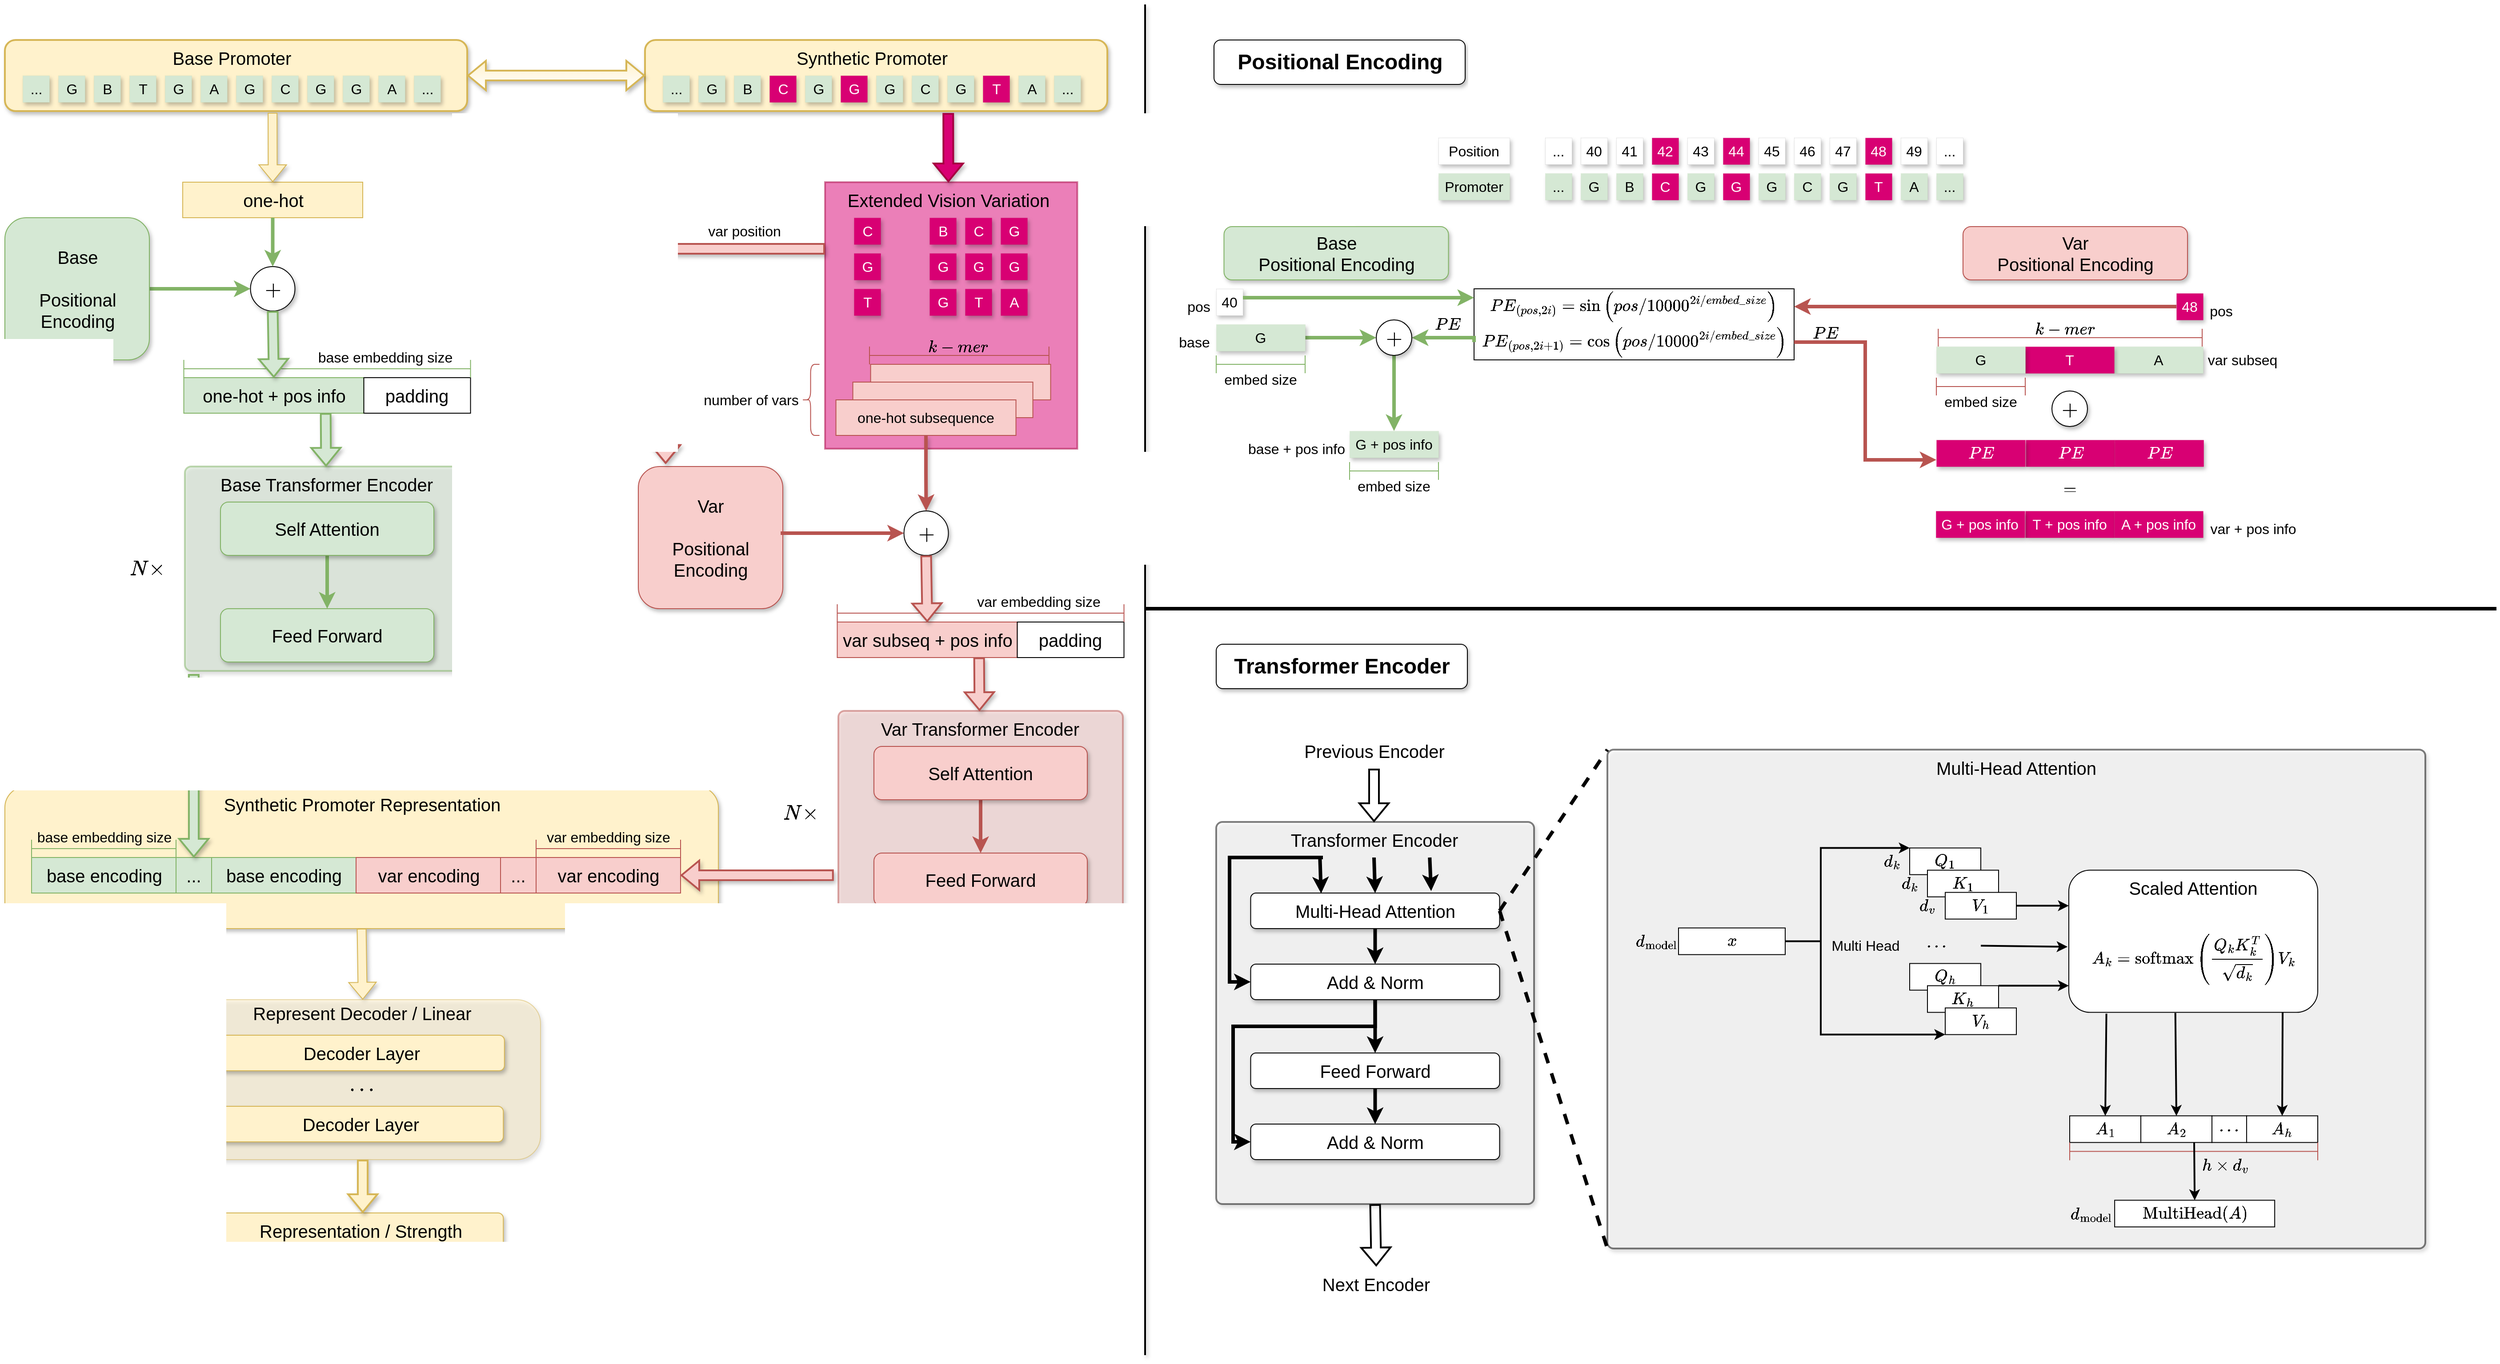 <mxfile version="18.1.1" type="device"><diagram id="lP3CLAAWpaAq2G6UrGX6" name="Page-1"><mxGraphModel dx="1887" dy="1122" grid="1" gridSize="10" guides="1" tooltips="1" connect="1" arrows="1" fold="1" page="1" pageScale="1" pageWidth="3000" pageHeight="1600" math="1" shadow="0"><root><mxCell id="0"/><mxCell id="1" parent="0"/><mxCell id="JOmiAgH6HW_mjGEXghsD-151" value="" style="rounded=1;whiteSpace=wrap;html=1;absoluteArcSize=1;arcSize=14;strokeWidth=2;shadow=1;fontSize=20;opacity=50;" parent="1" vertex="1"><mxGeometry x="1920" y="878.57" width="920" height="561.43" as="geometry"/></mxCell><mxCell id="yaChfi4mQj-lghzX6KAa-136" value="" style="rounded=1;whiteSpace=wrap;html=1;shadow=1;fontSize=16;fillColor=#fff2cc;strokeColor=#d6b656;" parent="1" vertex="1"><mxGeometry x="117.5" y="920" width="802.5" height="160" as="geometry"/></mxCell><mxCell id="yaChfi4mQj-lghzX6KAa-86" value="" style="rounded=0;whiteSpace=wrap;html=1;shadow=0;glass=0;sketch=0;fontFamily=Helvetica;fontSize=16;strokeColor=#A50040;strokeWidth=2;fillColor=#d80073;opacity=50;fontColor=#ffffff;" parent="1" vertex="1"><mxGeometry x="1040" y="240" width="283.76" height="300" as="geometry"/></mxCell><mxCell id="yaChfi4mQj-lghzX6KAa-104" value="" style="rounded=0;whiteSpace=wrap;html=1;fillColor=#f8cecc;strokeColor=#b85450;" parent="1" vertex="1"><mxGeometry x="1091.26" y="445" width="202.5" height="40" as="geometry"/></mxCell><mxCell id="yaChfi4mQj-lghzX6KAa-103" value="" style="rounded=0;whiteSpace=wrap;html=1;fillColor=#f8cecc;strokeColor=#b85450;" parent="1" vertex="1"><mxGeometry x="1071.27" y="465" width="202.5" height="40" as="geometry"/></mxCell><mxCell id="yaChfi4mQj-lghzX6KAa-1" value="" style="rounded=1;whiteSpace=wrap;html=1;strokeWidth=2;shadow=1;glass=0;sketch=0;fillColor=#fff2cc;strokeColor=#d6b656;fontSize=16;" parent="1" vertex="1"><mxGeometry x="117.5" y="80" width="520" height="80" as="geometry"/></mxCell><mxCell id="yaChfi4mQj-lghzX6KAa-2" value="..." style="rounded=0;whiteSpace=wrap;html=1;strokeWidth=0;fillColor=#d5e8d4;strokeColor=#82b366;fontSize=16;shadow=1;" parent="1" vertex="1"><mxGeometry x="137.5" y="120" width="30" height="30" as="geometry"/></mxCell><mxCell id="yaChfi4mQj-lghzX6KAa-3" value="G" style="rounded=0;whiteSpace=wrap;html=1;strokeWidth=0;fillColor=#d5e8d4;strokeColor=#82b366;fontSize=16;shadow=1;" parent="1" vertex="1"><mxGeometry x="177.5" y="120" width="30" height="30" as="geometry"/></mxCell><mxCell id="yaChfi4mQj-lghzX6KAa-4" value="B" style="rounded=0;whiteSpace=wrap;html=1;strokeWidth=0;fillColor=#d5e8d4;strokeColor=#82b366;fontSize=16;shadow=1;" parent="1" vertex="1"><mxGeometry x="217.5" y="120" width="30" height="30" as="geometry"/></mxCell><mxCell id="yaChfi4mQj-lghzX6KAa-5" value="T" style="rounded=0;whiteSpace=wrap;html=1;strokeWidth=0;fillColor=#d5e8d4;strokeColor=#82b366;fontSize=16;shadow=1;" parent="1" vertex="1"><mxGeometry x="257.5" y="120" width="30" height="30" as="geometry"/></mxCell><mxCell id="yaChfi4mQj-lghzX6KAa-6" value="G" style="rounded=0;whiteSpace=wrap;html=1;strokeWidth=0;fillColor=#d5e8d4;strokeColor=#82b366;fontSize=16;shadow=1;" parent="1" vertex="1"><mxGeometry x="297.5" y="120" width="30" height="30" as="geometry"/></mxCell><mxCell id="yaChfi4mQj-lghzX6KAa-7" value="A" style="rounded=0;whiteSpace=wrap;html=1;strokeWidth=0;fillColor=#d5e8d4;strokeColor=#82b366;fontSize=16;shadow=1;" parent="1" vertex="1"><mxGeometry x="337.5" y="120" width="30" height="30" as="geometry"/></mxCell><mxCell id="yaChfi4mQj-lghzX6KAa-8" value="G" style="rounded=0;whiteSpace=wrap;html=1;strokeWidth=0;fillColor=#d5e8d4;strokeColor=#82b366;fontSize=16;shadow=1;" parent="1" vertex="1"><mxGeometry x="377.5" y="120" width="30" height="30" as="geometry"/></mxCell><mxCell id="yaChfi4mQj-lghzX6KAa-9" value="C" style="rounded=0;whiteSpace=wrap;html=1;strokeWidth=0;fillColor=#d5e8d4;strokeColor=#82b366;fontSize=16;shadow=1;" parent="1" vertex="1"><mxGeometry x="417.5" y="120" width="30" height="30" as="geometry"/></mxCell><mxCell id="yaChfi4mQj-lghzX6KAa-10" value="G" style="rounded=0;whiteSpace=wrap;html=1;strokeWidth=0;fillColor=#d5e8d4;strokeColor=#82b366;fontSize=16;shadow=1;" parent="1" vertex="1"><mxGeometry x="457.5" y="120" width="30" height="30" as="geometry"/></mxCell><mxCell id="yaChfi4mQj-lghzX6KAa-11" value="G" style="rounded=0;whiteSpace=wrap;html=1;strokeWidth=0;fillColor=#d5e8d4;strokeColor=#82b366;fontSize=16;shadow=1;" parent="1" vertex="1"><mxGeometry x="497.5" y="120" width="30" height="30" as="geometry"/></mxCell><mxCell id="yaChfi4mQj-lghzX6KAa-12" value="A" style="rounded=0;whiteSpace=wrap;html=1;strokeWidth=0;fillColor=#d5e8d4;strokeColor=#82b366;fontSize=16;shadow=1;" parent="1" vertex="1"><mxGeometry x="537.5" y="120" width="30" height="30" as="geometry"/></mxCell><mxCell id="yaChfi4mQj-lghzX6KAa-13" value="..." style="rounded=0;whiteSpace=wrap;html=1;strokeWidth=0;fillColor=#d5e8d4;strokeColor=#82b366;fontSize=16;shadow=1;" parent="1" vertex="1"><mxGeometry x="577.5" y="120" width="30" height="30" as="geometry"/></mxCell><mxCell id="yaChfi4mQj-lghzX6KAa-14" value="&lt;font style=&quot;font-size: 20px;&quot;&gt;Base Promoter&lt;/font&gt;" style="text;html=1;strokeColor=none;fillColor=none;align=center;verticalAlign=middle;whiteSpace=wrap;rounded=0;shadow=1;glass=0;sketch=0;fontSize=16;" parent="1" vertex="1"><mxGeometry x="117.5" y="80" width="510" height="40" as="geometry"/></mxCell><mxCell id="yaChfi4mQj-lghzX6KAa-15" value="" style="rounded=1;whiteSpace=wrap;html=1;strokeWidth=2;shadow=1;glass=0;sketch=0;fillColor=#fff2cc;strokeColor=#d6b656;fontSize=16;" parent="1" vertex="1"><mxGeometry x="837.5" y="80" width="520" height="80" as="geometry"/></mxCell><mxCell id="yaChfi4mQj-lghzX6KAa-16" value="..." style="rounded=0;whiteSpace=wrap;html=1;strokeWidth=0;fillColor=#d5e8d4;strokeColor=#82b366;fontSize=16;shadow=1;" parent="1" vertex="1"><mxGeometry x="857.5" y="120" width="30" height="30" as="geometry"/></mxCell><mxCell id="yaChfi4mQj-lghzX6KAa-17" value="G" style="rounded=0;whiteSpace=wrap;html=1;strokeWidth=0;fillColor=#d5e8d4;strokeColor=#82b366;fontSize=16;shadow=1;" parent="1" vertex="1"><mxGeometry x="897.5" y="120" width="30" height="30" as="geometry"/></mxCell><mxCell id="yaChfi4mQj-lghzX6KAa-18" value="B" style="rounded=0;whiteSpace=wrap;html=1;strokeWidth=0;fillColor=#d5e8d4;strokeColor=#82b366;fontSize=16;shadow=1;" parent="1" vertex="1"><mxGeometry x="937.5" y="120" width="30" height="30" as="geometry"/></mxCell><mxCell id="yaChfi4mQj-lghzX6KAa-19" value="C" style="rounded=0;whiteSpace=wrap;html=1;strokeWidth=0;fillColor=#d80073;strokeColor=#A50040;fontSize=16;glass=0;shadow=1;fontColor=#ffffff;" parent="1" vertex="1"><mxGeometry x="977.5" y="120" width="30" height="30" as="geometry"/></mxCell><mxCell id="yaChfi4mQj-lghzX6KAa-20" value="G" style="rounded=0;whiteSpace=wrap;html=1;strokeWidth=0;fillColor=#d5e8d4;strokeColor=#82b366;fontSize=16;shadow=1;" parent="1" vertex="1"><mxGeometry x="1017.5" y="120" width="30" height="30" as="geometry"/></mxCell><mxCell id="yaChfi4mQj-lghzX6KAa-21" value="G" style="rounded=0;whiteSpace=wrap;html=1;strokeWidth=0;fillColor=#d80073;strokeColor=#A50040;fontSize=16;shadow=1;fontColor=#ffffff;" parent="1" vertex="1"><mxGeometry x="1057.5" y="120" width="30" height="30" as="geometry"/></mxCell><mxCell id="yaChfi4mQj-lghzX6KAa-22" value="G" style="rounded=0;whiteSpace=wrap;html=1;strokeWidth=0;fillColor=#d5e8d4;strokeColor=#82b366;fontSize=16;shadow=1;" parent="1" vertex="1"><mxGeometry x="1097.5" y="120" width="30" height="30" as="geometry"/></mxCell><mxCell id="yaChfi4mQj-lghzX6KAa-23" value="C" style="rounded=0;whiteSpace=wrap;html=1;strokeWidth=0;fillColor=#d5e8d4;strokeColor=#82b366;fontSize=16;shadow=1;" parent="1" vertex="1"><mxGeometry x="1137.5" y="120" width="30" height="30" as="geometry"/></mxCell><mxCell id="yaChfi4mQj-lghzX6KAa-24" value="G" style="rounded=0;whiteSpace=wrap;html=1;strokeWidth=0;fillColor=#d5e8d4;strokeColor=#82b366;fontSize=16;shadow=1;" parent="1" vertex="1"><mxGeometry x="1177.5" y="120" width="30" height="30" as="geometry"/></mxCell><mxCell id="yaChfi4mQj-lghzX6KAa-25" value="T" style="rounded=0;whiteSpace=wrap;html=1;strokeWidth=0;fillColor=#d80073;strokeColor=#A50040;fontSize=16;shadow=1;fontColor=#ffffff;" parent="1" vertex="1"><mxGeometry x="1217.5" y="120" width="30" height="30" as="geometry"/></mxCell><mxCell id="yaChfi4mQj-lghzX6KAa-26" value="A" style="rounded=0;whiteSpace=wrap;html=1;strokeWidth=0;fillColor=#d5e8d4;strokeColor=#82b366;fontSize=16;shadow=1;" parent="1" vertex="1"><mxGeometry x="1257.5" y="120" width="30" height="30" as="geometry"/></mxCell><mxCell id="yaChfi4mQj-lghzX6KAa-27" value="..." style="rounded=0;whiteSpace=wrap;html=1;strokeWidth=0;fillColor=#d5e8d4;strokeColor=#82b366;fontSize=16;shadow=1;" parent="1" vertex="1"><mxGeometry x="1297.5" y="120" width="30" height="30" as="geometry"/></mxCell><mxCell id="yaChfi4mQj-lghzX6KAa-28" value="&lt;font style=&quot;font-size: 20px;&quot;&gt;Synthetic Promoter&lt;/font&gt;" style="text;html=1;strokeColor=none;fillColor=none;align=center;verticalAlign=middle;whiteSpace=wrap;rounded=0;shadow=1;glass=0;sketch=0;fontSize=16;" parent="1" vertex="1"><mxGeometry x="837.5" y="80" width="510" height="40" as="geometry"/></mxCell><mxCell id="yaChfi4mQj-lghzX6KAa-29" value="" style="shape=flexArrow;endArrow=classic;startArrow=classic;html=1;rounded=0;fontSize=16;entryX=0;entryY=1;entryDx=0;entryDy=0;strokeWidth=2;sketch=0;shadow=1;fillColor=#fff2cc;strokeColor=#d6b656;gradientColor=#ffffff;exitX=1;exitY=0.5;exitDx=0;exitDy=0;" parent="1" source="yaChfi4mQj-lghzX6KAa-1" target="yaChfi4mQj-lghzX6KAa-28" edge="1"><mxGeometry width="100" height="100" relative="1" as="geometry"><mxPoint x="667.5" y="170" as="sourcePoint"/><mxPoint x="757.5" y="240" as="targetPoint"/></mxGeometry></mxCell><mxCell id="yaChfi4mQj-lghzX6KAa-33" value="&lt;font style=&quot;font-size: 20px;&quot;&gt;one-hot&lt;/font&gt;" style="rounded=0;whiteSpace=wrap;html=1;fillColor=#fff2cc;strokeColor=#d6b656;" parent="1" vertex="1"><mxGeometry x="317.5" y="240" width="202.5" height="40" as="geometry"/></mxCell><mxCell id="yaChfi4mQj-lghzX6KAa-42" style="edgeStyle=orthogonalEdgeStyle;rounded=0;orthogonalLoop=1;jettySize=auto;html=1;exitX=1;exitY=0.5;exitDx=0;exitDy=0;entryX=0;entryY=0.5;entryDx=0;entryDy=0;shadow=0;fontSize=20;strokeWidth=4;fillColor=#d5e8d4;strokeColor=#82b366;" parent="1" source="yaChfi4mQj-lghzX6KAa-39" target="yaChfi4mQj-lghzX6KAa-40" edge="1"><mxGeometry relative="1" as="geometry"/></mxCell><mxCell id="yaChfi4mQj-lghzX6KAa-39" value="&lt;font style=&quot;font-size: 20px;&quot;&gt;Base&lt;br&gt;&lt;br&gt;Positional&lt;br&gt;Encoding&lt;br&gt;&lt;/font&gt;" style="rounded=1;whiteSpace=wrap;html=1;fontSize=16;fillColor=#d5e8d4;strokeColor=#82b366;shadow=1;" parent="1" vertex="1"><mxGeometry x="117.5" y="280" width="162.5" height="160" as="geometry"/></mxCell><mxCell id="yaChfi4mQj-lghzX6KAa-40" value="$$+$$" style="ellipse;whiteSpace=wrap;html=1;aspect=fixed;shadow=1;fontSize=20;" parent="1" vertex="1"><mxGeometry x="393.75" y="335" width="50" height="50" as="geometry"/></mxCell><mxCell id="yaChfi4mQj-lghzX6KAa-41" value="" style="endArrow=classic;html=1;rounded=0;shadow=0;fontSize=20;exitX=0.5;exitY=1;exitDx=0;exitDy=0;entryX=0.5;entryY=0;entryDx=0;entryDy=0;fillColor=#d5e8d4;strokeColor=#82b366;strokeWidth=4;" parent="1" source="yaChfi4mQj-lghzX6KAa-33" target="yaChfi4mQj-lghzX6KAa-40" edge="1"><mxGeometry width="50" height="50" relative="1" as="geometry"><mxPoint x="460" y="370" as="sourcePoint"/><mxPoint x="510" y="320" as="targetPoint"/></mxGeometry></mxCell><mxCell id="yaChfi4mQj-lghzX6KAa-31" value="" style="shape=flexArrow;endArrow=classic;html=1;rounded=0;fillColor=#fff2cc;strokeColor=#d6b656;shadow=1;gradientColor=none;entryX=0.5;entryY=0;entryDx=0;entryDy=0;exitX=0.579;exitY=1.024;exitDx=0;exitDy=0;exitPerimeter=0;" parent="1" source="yaChfi4mQj-lghzX6KAa-1" target="yaChfi4mQj-lghzX6KAa-33" edge="1"><mxGeometry width="50" height="50" relative="1" as="geometry"><mxPoint x="427.5" y="190" as="sourcePoint"/><mxPoint x="377.5" y="210" as="targetPoint"/></mxGeometry></mxCell><mxCell id="yaChfi4mQj-lghzX6KAa-44" value="" style="rounded=1;whiteSpace=wrap;html=1;absoluteArcSize=1;arcSize=14;strokeWidth=2;shadow=1;fontSize=20;fillColor=#d5e8d4;strokeColor=#82b366;opacity=50;" parent="1" vertex="1"><mxGeometry x="320" y="560" width="320" height="230" as="geometry"/></mxCell><mxCell id="yaChfi4mQj-lghzX6KAa-47" value="Base Transformer Encoder" style="text;html=1;strokeColor=none;fillColor=none;align=center;verticalAlign=middle;whiteSpace=wrap;rounded=0;shadow=1;fontSize=20;opacity=50;" parent="1" vertex="1"><mxGeometry x="317.5" y="560" width="322.5" height="40" as="geometry"/></mxCell><mxCell id="yaChfi4mQj-lghzX6KAa-53" style="edgeStyle=orthogonalEdgeStyle;rounded=0;orthogonalLoop=1;jettySize=auto;html=1;exitX=0.5;exitY=1;exitDx=0;exitDy=0;entryX=0.5;entryY=0;entryDx=0;entryDy=0;shadow=0;fontSize=20;strokeWidth=4;fillColor=#d5e8d4;strokeColor=#82b366;" parent="1" source="yaChfi4mQj-lghzX6KAa-48" target="yaChfi4mQj-lghzX6KAa-49" edge="1"><mxGeometry relative="1" as="geometry"/></mxCell><mxCell id="yaChfi4mQj-lghzX6KAa-48" value="Self Attention" style="rounded=1;whiteSpace=wrap;html=1;shadow=1;fontSize=20;fillColor=#d5e8d4;strokeColor=#82b366;" parent="1" vertex="1"><mxGeometry x="360" y="600" width="240" height="60" as="geometry"/></mxCell><mxCell id="yaChfi4mQj-lghzX6KAa-49" value="Feed Forward" style="rounded=1;whiteSpace=wrap;html=1;shadow=1;fontSize=20;fillColor=#d5e8d4;strokeColor=#82b366;" parent="1" vertex="1"><mxGeometry x="360" y="720" width="240" height="60" as="geometry"/></mxCell><mxCell id="yaChfi4mQj-lghzX6KAa-54" value="&lt;font style=&quot;font-size: 20px;&quot;&gt;$$N \times$$&lt;/font&gt;" style="text;html=1;strokeColor=none;fillColor=none;align=center;verticalAlign=middle;whiteSpace=wrap;rounded=0;" parent="1" vertex="1"><mxGeometry x="247.5" y="660" width="60" height="30" as="geometry"/></mxCell><mxCell id="yaChfi4mQj-lghzX6KAa-62" value="&lt;span style=&quot;font-size: 20px;&quot;&gt;base encoding&lt;/span&gt;" style="rounded=0;whiteSpace=wrap;html=1;fillColor=#d5e8d4;strokeColor=#82b366;" parent="1" vertex="1"><mxGeometry x="147.5" y="1000" width="162.5" height="40" as="geometry"/></mxCell><mxCell id="yaChfi4mQj-lghzX6KAa-64" value="" style="shape=crossbar;whiteSpace=wrap;html=1;rounded=1;fontSize=20;fillColor=#d5e8d4;strokeColor=#82b366;" parent="1" vertex="1"><mxGeometry x="147.5" y="980" width="162.5" height="20" as="geometry"/></mxCell><mxCell id="yaChfi4mQj-lghzX6KAa-65" value="&lt;span style=&quot;font-size: 16px;&quot;&gt;base embedding size&lt;/span&gt;" style="text;html=1;strokeColor=none;fillColor=none;align=center;verticalAlign=middle;whiteSpace=wrap;rounded=0;fontSize=20;" parent="1" vertex="1"><mxGeometry x="147.5" y="960" width="162.5" height="30" as="geometry"/></mxCell><mxCell id="yaChfi4mQj-lghzX6KAa-72" value="&lt;span style=&quot;font-size: 20px;&quot;&gt;...&lt;/span&gt;" style="rounded=0;whiteSpace=wrap;html=1;fillColor=#d5e8d4;strokeColor=#82b366;" parent="1" vertex="1"><mxGeometry x="310" y="1000" width="40" height="40" as="geometry"/></mxCell><mxCell id="yaChfi4mQj-lghzX6KAa-75" value="&lt;span style=&quot;font-size: 20px;&quot;&gt;base encoding&lt;/span&gt;" style="rounded=0;whiteSpace=wrap;html=1;fillColor=#d5e8d4;strokeColor=#82b366;" parent="1" vertex="1"><mxGeometry x="350" y="1000" width="162.5" height="40" as="geometry"/></mxCell><mxCell id="yaChfi4mQj-lghzX6KAa-78" value="" style="shape=flexArrow;endArrow=classic;html=1;rounded=0;shadow=1;fontSize=20;strokeWidth=2;fillColor=#d5e8d4;strokeColor=#82b366;entryX=0.5;entryY=0;entryDx=0;entryDy=0;exitX=0.031;exitY=1.015;exitDx=0;exitDy=0;exitPerimeter=0;" parent="1" source="yaChfi4mQj-lghzX6KAa-44" target="yaChfi4mQj-lghzX6KAa-72" edge="1"><mxGeometry width="50" height="50" relative="1" as="geometry"><mxPoint x="393.75" y="840" as="sourcePoint"/><mxPoint x="337.75" y="900" as="targetPoint"/><Array as="points"/></mxGeometry></mxCell><mxCell id="yaChfi4mQj-lghzX6KAa-79" value="&lt;font style=&quot;font-size: 20px;&quot;&gt;one-hot + pos info&lt;/font&gt;" style="rounded=0;whiteSpace=wrap;html=1;fillColor=#d5e8d4;strokeColor=#82b366;" parent="1" vertex="1"><mxGeometry x="318.75" y="460" width="202.5" height="40" as="geometry"/></mxCell><mxCell id="yaChfi4mQj-lghzX6KAa-80" value="padding" style="rounded=0;whiteSpace=wrap;html=1;fontSize=20;" parent="1" vertex="1"><mxGeometry x="521.25" y="460" width="120" height="40" as="geometry"/></mxCell><mxCell id="yaChfi4mQj-lghzX6KAa-81" value="" style="shape=crossbar;whiteSpace=wrap;html=1;rounded=1;fontSize=20;fillColor=#d5e8d4;strokeColor=#82b366;" parent="1" vertex="1"><mxGeometry x="318.75" y="440" width="322.5" height="20" as="geometry"/></mxCell><mxCell id="yaChfi4mQj-lghzX6KAa-82" value="&lt;span style=&quot;font-size: 16px;&quot;&gt;base embedding size&lt;/span&gt;" style="text;html=1;strokeColor=none;fillColor=none;align=center;verticalAlign=middle;whiteSpace=wrap;rounded=0;fontSize=20;" parent="1" vertex="1"><mxGeometry x="448.75" y="420" width="192.5" height="30" as="geometry"/></mxCell><mxCell id="yaChfi4mQj-lghzX6KAa-83" value="" style="shape=flexArrow;endArrow=classic;html=1;rounded=0;shadow=1;fontSize=20;strokeWidth=2;exitX=0.5;exitY=1;exitDx=0;exitDy=0;entryX=0.5;entryY=0;entryDx=0;entryDy=0;fillColor=#d5e8d4;strokeColor=#82b366;" parent="1" source="yaChfi4mQj-lghzX6KAa-40" target="yaChfi4mQj-lghzX6KAa-79" edge="1"><mxGeometry width="50" height="50" relative="1" as="geometry"><mxPoint x="460" y="480" as="sourcePoint"/><mxPoint x="510" y="430" as="targetPoint"/></mxGeometry></mxCell><mxCell id="yaChfi4mQj-lghzX6KAa-84" value="" style="shape=flexArrow;endArrow=classic;html=1;rounded=0;shadow=1;fontSize=20;strokeWidth=2;entryX=0.5;entryY=0;entryDx=0;entryDy=0;exitX=0.788;exitY=0.993;exitDx=0;exitDy=0;exitPerimeter=0;fillColor=#d5e8d4;strokeColor=#82b366;" parent="1" source="yaChfi4mQj-lghzX6KAa-79" target="yaChfi4mQj-lghzX6KAa-47" edge="1"><mxGeometry width="50" height="50" relative="1" as="geometry"><mxPoint x="480" y="510" as="sourcePoint"/><mxPoint x="483" y="560" as="targetPoint"/></mxGeometry></mxCell><mxCell id="yaChfi4mQj-lghzX6KAa-87" value="C" style="rounded=0;whiteSpace=wrap;html=1;strokeWidth=0;fillColor=#d80073;strokeColor=#A50040;fontSize=16;shadow=1;fontColor=#ffffff;" parent="1" vertex="1"><mxGeometry x="1072.51" y="280" width="30" height="30" as="geometry"/></mxCell><mxCell id="yaChfi4mQj-lghzX6KAa-88" value="C" style="rounded=0;whiteSpace=wrap;html=1;strokeWidth=0;fillColor=#d80073;strokeColor=#A50040;fontSize=16;shadow=1;fontColor=#ffffff;" parent="1" vertex="1"><mxGeometry x="1197.51" y="280" width="30" height="30" as="geometry"/></mxCell><mxCell id="yaChfi4mQj-lghzX6KAa-89" value="G" style="rounded=0;whiteSpace=wrap;html=1;strokeWidth=0;fillColor=#d80073;strokeColor=#A50040;fontSize=16;shadow=1;fontColor=#ffffff;" parent="1" vertex="1"><mxGeometry x="1237.51" y="280" width="30" height="30" as="geometry"/></mxCell><mxCell id="yaChfi4mQj-lghzX6KAa-90" value="B" style="rounded=0;whiteSpace=wrap;html=1;strokeWidth=0;fillColor=#d80073;strokeColor=#A50040;fontSize=16;shadow=1;fontColor=#ffffff;" parent="1" vertex="1"><mxGeometry x="1157.51" y="280" width="30" height="30" as="geometry"/></mxCell><mxCell id="yaChfi4mQj-lghzX6KAa-91" value="G" style="rounded=0;whiteSpace=wrap;html=1;strokeWidth=0;fillColor=#d80073;strokeColor=#A50040;fontSize=16;shadow=1;fontColor=#ffffff;" parent="1" vertex="1"><mxGeometry x="1072.51" y="320" width="30" height="30" as="geometry"/></mxCell><mxCell id="yaChfi4mQj-lghzX6KAa-92" value="G" style="rounded=0;whiteSpace=wrap;html=1;strokeWidth=0;fillColor=#d80073;strokeColor=#A50040;fontSize=16;shadow=1;fontColor=#ffffff;" parent="1" vertex="1"><mxGeometry x="1197.51" y="320" width="30" height="30" as="geometry"/></mxCell><mxCell id="yaChfi4mQj-lghzX6KAa-93" value="G" style="rounded=0;whiteSpace=wrap;html=1;strokeWidth=0;fillColor=#d80073;strokeColor=#A50040;fontSize=16;shadow=1;fontColor=#ffffff;" parent="1" vertex="1"><mxGeometry x="1237.51" y="320" width="30" height="30" as="geometry"/></mxCell><mxCell id="yaChfi4mQj-lghzX6KAa-94" value="G" style="rounded=0;whiteSpace=wrap;html=1;strokeWidth=0;fillColor=#d80073;strokeColor=#A50040;fontSize=16;shadow=1;fontColor=#ffffff;" parent="1" vertex="1"><mxGeometry x="1157.51" y="320" width="30" height="30" as="geometry"/></mxCell><mxCell id="yaChfi4mQj-lghzX6KAa-95" value="T" style="rounded=0;whiteSpace=wrap;html=1;strokeWidth=0;fillColor=#d80073;strokeColor=#A50040;fontSize=16;shadow=1;fontColor=#ffffff;" parent="1" vertex="1"><mxGeometry x="1072.51" y="360" width="30" height="30" as="geometry"/></mxCell><mxCell id="yaChfi4mQj-lghzX6KAa-96" value="T" style="rounded=0;whiteSpace=wrap;html=1;strokeWidth=0;fillColor=#d80073;strokeColor=#A50040;fontSize=16;shadow=1;fontColor=#ffffff;" parent="1" vertex="1"><mxGeometry x="1197.51" y="360" width="30" height="30" as="geometry"/></mxCell><mxCell id="yaChfi4mQj-lghzX6KAa-97" value="A" style="rounded=0;whiteSpace=wrap;html=1;strokeWidth=0;fillColor=#d80073;strokeColor=#A50040;fontSize=16;shadow=1;fontColor=#ffffff;" parent="1" vertex="1"><mxGeometry x="1237.51" y="360" width="30" height="30" as="geometry"/></mxCell><mxCell id="yaChfi4mQj-lghzX6KAa-98" value="G" style="rounded=0;whiteSpace=wrap;html=1;strokeWidth=0;fillColor=#d80073;strokeColor=#A50040;fontSize=16;shadow=1;fontColor=#ffffff;" parent="1" vertex="1"><mxGeometry x="1157.51" y="360" width="30" height="30" as="geometry"/></mxCell><mxCell id="yaChfi4mQj-lghzX6KAa-99" value="&lt;font style=&quot;font-size: 20px;&quot;&gt;Extended Vision Variation&lt;/font&gt;" style="text;html=1;strokeColor=none;fillColor=none;align=center;verticalAlign=middle;whiteSpace=wrap;rounded=0;shadow=1;glass=0;sketch=0;fontFamily=Helvetica;fontSize=20;fontColor=#000000;" parent="1" vertex="1"><mxGeometry x="1033.76" y="240" width="290" height="40" as="geometry"/></mxCell><mxCell id="yaChfi4mQj-lghzX6KAa-100" value="" style="shape=flexArrow;endArrow=classic;html=1;rounded=0;shadow=1;fontSize=20;strokeWidth=2;entryX=0.5;entryY=0;entryDx=0;entryDy=0;exitX=0.656;exitY=1.027;exitDx=0;exitDy=0;fillColor=#d80073;strokeColor=#A50040;exitPerimeter=0;" parent="1" source="yaChfi4mQj-lghzX6KAa-15" target="yaChfi4mQj-lghzX6KAa-99" edge="1"><mxGeometry width="50" height="50" relative="1" as="geometry"><mxPoint x="1080" y="180" as="sourcePoint"/><mxPoint x="1020" y="380" as="targetPoint"/></mxGeometry></mxCell><mxCell id="yaChfi4mQj-lghzX6KAa-101" value="&lt;font style=&quot;font-size: 20px;&quot;&gt;Var&lt;br&gt;&lt;br&gt;Positional&lt;br&gt;Encoding&lt;br&gt;&lt;/font&gt;" style="rounded=1;whiteSpace=wrap;html=1;fontSize=16;fillColor=#f8cecc;strokeColor=#b85450;shadow=1;" parent="1" vertex="1"><mxGeometry x="830" y="560" width="162.5" height="160" as="geometry"/></mxCell><mxCell id="yaChfi4mQj-lghzX6KAa-132" style="edgeStyle=orthogonalEdgeStyle;rounded=0;orthogonalLoop=1;jettySize=auto;html=1;exitX=0.5;exitY=1;exitDx=0;exitDy=0;entryX=0.5;entryY=0;entryDx=0;entryDy=0;shadow=1;fontSize=16;strokeWidth=4;fillColor=#f8cecc;strokeColor=#b85450;" parent="1" source="yaChfi4mQj-lghzX6KAa-102" target="yaChfi4mQj-lghzX6KAa-111" edge="1"><mxGeometry relative="1" as="geometry"/></mxCell><mxCell id="yaChfi4mQj-lghzX6KAa-102" value="&lt;font style=&quot;font-size: 16px;&quot;&gt;one-hot subsequence&lt;/font&gt;" style="rounded=0;whiteSpace=wrap;html=1;fillColor=#f8cecc;strokeColor=#b85450;" parent="1" vertex="1"><mxGeometry x="1052.26" y="485" width="202.5" height="40" as="geometry"/></mxCell><mxCell id="yaChfi4mQj-lghzX6KAa-106" value="" style="shape=curlyBracket;whiteSpace=wrap;html=1;rounded=1;shadow=0;fontSize=16;fillColor=#f8cecc;strokeColor=#b85450;" parent="1" vertex="1"><mxGeometry x="1013.76" y="445" width="20" height="80" as="geometry"/></mxCell><mxCell id="yaChfi4mQj-lghzX6KAa-107" value="number of vars" style="text;html=1;strokeColor=none;fillColor=none;align=center;verticalAlign=middle;whiteSpace=wrap;rounded=0;shadow=1;fontSize=16;" parent="1" vertex="1"><mxGeometry x="897.5" y="470" width="117.5" height="30" as="geometry"/></mxCell><mxCell id="yaChfi4mQj-lghzX6KAa-108" value="" style="shape=crossbar;whiteSpace=wrap;html=1;rounded=1;shadow=0;fontSize=16;fillColor=#f8cecc;strokeColor=#b85450;" parent="1" vertex="1"><mxGeometry x="1090" y="425" width="201.87" height="20" as="geometry"/></mxCell><mxCell id="yaChfi4mQj-lghzX6KAa-109" value="$$k-mer$$" style="text;html=1;strokeColor=none;fillColor=none;align=center;verticalAlign=middle;whiteSpace=wrap;rounded=0;shadow=1;fontSize=16;" parent="1" vertex="1"><mxGeometry x="1087.5" y="410" width="202.5" height="30" as="geometry"/></mxCell><mxCell id="yaChfi4mQj-lghzX6KAa-110" style="edgeStyle=orthogonalEdgeStyle;rounded=0;orthogonalLoop=1;jettySize=auto;html=1;exitX=0.985;exitY=0.469;exitDx=0;exitDy=0;entryX=0;entryY=0.5;entryDx=0;entryDy=0;shadow=0;fontSize=20;strokeWidth=4;fillColor=#f8cecc;strokeColor=#b85450;exitPerimeter=0;" parent="1" source="yaChfi4mQj-lghzX6KAa-101" target="yaChfi4mQj-lghzX6KAa-111" edge="1"><mxGeometry relative="1" as="geometry"><mxPoint x="1015.0" y="635" as="sourcePoint"/></mxGeometry></mxCell><mxCell id="yaChfi4mQj-lghzX6KAa-111" value="$$+$$" style="ellipse;whiteSpace=wrap;html=1;aspect=fixed;shadow=1;fontSize=20;" parent="1" vertex="1"><mxGeometry x="1128.75" y="610" width="50" height="50" as="geometry"/></mxCell><mxCell id="yaChfi4mQj-lghzX6KAa-112" value="" style="rounded=1;whiteSpace=wrap;html=1;absoluteArcSize=1;arcSize=14;strokeWidth=2;shadow=1;fontSize=20;fillColor=#f8cecc;strokeColor=#b85450;opacity=50;" parent="1" vertex="1"><mxGeometry x="1055" y="835" width="320" height="230" as="geometry"/></mxCell><mxCell id="yaChfi4mQj-lghzX6KAa-113" value="Var Transformer Encoder" style="text;html=1;align=center;verticalAlign=middle;whiteSpace=wrap;rounded=0;shadow=1;fontSize=20;opacity=50;" parent="1" vertex="1"><mxGeometry x="1052.5" y="835" width="322.5" height="40" as="geometry"/></mxCell><mxCell id="yaChfi4mQj-lghzX6KAa-114" style="edgeStyle=orthogonalEdgeStyle;rounded=0;orthogonalLoop=1;jettySize=auto;html=1;exitX=0.5;exitY=1;exitDx=0;exitDy=0;entryX=0.5;entryY=0;entryDx=0;entryDy=0;shadow=0;fontSize=20;strokeWidth=4;fillColor=#f8cecc;strokeColor=#b85450;" parent="1" source="yaChfi4mQj-lghzX6KAa-115" target="yaChfi4mQj-lghzX6KAa-116" edge="1"><mxGeometry relative="1" as="geometry"/></mxCell><mxCell id="yaChfi4mQj-lghzX6KAa-115" value="Self Attention" style="rounded=1;whiteSpace=wrap;html=1;shadow=1;fontSize=20;fillColor=#f8cecc;strokeColor=#b85450;" parent="1" vertex="1"><mxGeometry x="1095" y="875" width="240" height="60" as="geometry"/></mxCell><mxCell id="yaChfi4mQj-lghzX6KAa-116" value="Feed Forward" style="rounded=1;whiteSpace=wrap;html=1;shadow=1;fontSize=20;fillColor=#f8cecc;strokeColor=#b85450;" parent="1" vertex="1"><mxGeometry x="1095" y="995" width="240" height="60" as="geometry"/></mxCell><mxCell id="yaChfi4mQj-lghzX6KAa-117" value="&lt;font style=&quot;font-size: 20px;&quot;&gt;$$N \times$$&lt;/font&gt;" style="text;html=1;align=center;verticalAlign=middle;whiteSpace=wrap;rounded=0;" parent="1" vertex="1"><mxGeometry x="982.5" y="935" width="60" height="30" as="geometry"/></mxCell><mxCell id="yaChfi4mQj-lghzX6KAa-118" value="&lt;span style=&quot;font-size: 20px;&quot;&gt;var encoding&lt;/span&gt;" style="rounded=0;whiteSpace=wrap;html=1;fillColor=#f8cecc;strokeColor=#b85450;" parent="1" vertex="1"><mxGeometry x="512.5" y="1000" width="162.5" height="40" as="geometry"/></mxCell><mxCell id="yaChfi4mQj-lghzX6KAa-121" value="&lt;span style=&quot;font-size: 20px;&quot;&gt;...&lt;/span&gt;" style="rounded=0;whiteSpace=wrap;html=1;fillColor=#f8cecc;strokeColor=#b85450;" parent="1" vertex="1"><mxGeometry x="675" y="1000" width="40" height="40" as="geometry"/></mxCell><mxCell id="yaChfi4mQj-lghzX6KAa-122" value="&lt;span style=&quot;font-size: 20px;&quot;&gt;var encoding&lt;/span&gt;" style="rounded=0;whiteSpace=wrap;html=1;fillColor=#f8cecc;strokeColor=#b85450;" parent="1" vertex="1"><mxGeometry x="715" y="1000" width="162.5" height="40" as="geometry"/></mxCell><mxCell id="yaChfi4mQj-lghzX6KAa-123" value="" style="shape=crossbar;whiteSpace=wrap;html=1;rounded=1;fontSize=20;fillColor=#f8cecc;strokeColor=#b85450;" parent="1" vertex="1"><mxGeometry x="715" y="980" width="162.5" height="20" as="geometry"/></mxCell><mxCell id="yaChfi4mQj-lghzX6KAa-124" value="&lt;span style=&quot;font-size: 16px;&quot;&gt;var embedding size&lt;/span&gt;" style="text;html=1;align=center;verticalAlign=middle;whiteSpace=wrap;rounded=0;fontSize=20;" parent="1" vertex="1"><mxGeometry x="715" y="960" width="162.5" height="30" as="geometry"/></mxCell><mxCell id="yaChfi4mQj-lghzX6KAa-125" value="" style="shape=flexArrow;endArrow=classic;html=1;rounded=0;shadow=1;fontSize=20;strokeWidth=2;fillColor=#f8cecc;strokeColor=#b85450;entryX=1;entryY=0.5;entryDx=0;entryDy=0;exitX=-0.016;exitY=0.804;exitDx=0;exitDy=0;exitPerimeter=0;" parent="1" source="yaChfi4mQj-lghzX6KAa-112" target="yaChfi4mQj-lghzX6KAa-122" edge="1"><mxGeometry width="50" height="50" relative="1" as="geometry"><mxPoint x="1040" y="1035" as="sourcePoint"/><mxPoint x="1200" y="1100" as="targetPoint"/></mxGeometry></mxCell><mxCell id="yaChfi4mQj-lghzX6KAa-126" value="&lt;font style=&quot;font-size: 20px;&quot;&gt;var subseq + pos info&lt;/font&gt;" style="rounded=0;whiteSpace=wrap;html=1;fillColor=#f8cecc;strokeColor=#b85450;" parent="1" vertex="1"><mxGeometry x="1053.75" y="735" width="202.5" height="40" as="geometry"/></mxCell><mxCell id="yaChfi4mQj-lghzX6KAa-127" value="padding" style="rounded=0;whiteSpace=wrap;html=1;fontSize=20;" parent="1" vertex="1"><mxGeometry x="1256.25" y="735" width="120" height="40" as="geometry"/></mxCell><mxCell id="yaChfi4mQj-lghzX6KAa-128" value="" style="shape=crossbar;whiteSpace=wrap;html=1;rounded=1;fontSize=20;fillColor=#f8cecc;strokeColor=#b85450;" parent="1" vertex="1"><mxGeometry x="1053.75" y="715" width="322.5" height="20" as="geometry"/></mxCell><mxCell id="yaChfi4mQj-lghzX6KAa-129" value="&lt;span style=&quot;font-size: 16px;&quot;&gt;var embedding size&lt;/span&gt;" style="text;html=1;align=center;verticalAlign=middle;whiteSpace=wrap;rounded=0;fontSize=20;" parent="1" vertex="1"><mxGeometry x="1183.75" y="695" width="192.5" height="30" as="geometry"/></mxCell><mxCell id="yaChfi4mQj-lghzX6KAa-130" value="" style="shape=flexArrow;endArrow=classic;html=1;rounded=0;shadow=1;fontSize=20;strokeWidth=2;exitX=0.5;exitY=1;exitDx=0;exitDy=0;entryX=0.5;entryY=0;entryDx=0;entryDy=0;fillColor=#f8cecc;strokeColor=#b85450;" parent="1" source="yaChfi4mQj-lghzX6KAa-111" target="yaChfi4mQj-lghzX6KAa-126" edge="1"><mxGeometry width="50" height="50" relative="1" as="geometry"><mxPoint x="1195" y="755" as="sourcePoint"/><mxPoint x="1245" y="705" as="targetPoint"/></mxGeometry></mxCell><mxCell id="yaChfi4mQj-lghzX6KAa-131" value="" style="shape=flexArrow;endArrow=classic;html=1;rounded=0;shadow=1;fontSize=20;strokeWidth=2;entryX=0.5;entryY=0;entryDx=0;entryDy=0;exitX=0.788;exitY=0.993;exitDx=0;exitDy=0;exitPerimeter=0;fillColor=#f8cecc;strokeColor=#b85450;" parent="1" source="yaChfi4mQj-lghzX6KAa-126" target="yaChfi4mQj-lghzX6KAa-113" edge="1"><mxGeometry width="50" height="50" relative="1" as="geometry"><mxPoint x="1215" y="785" as="sourcePoint"/><mxPoint x="1218" y="835" as="targetPoint"/></mxGeometry></mxCell><mxCell id="yaChfi4mQj-lghzX6KAa-134" value="" style="shape=flexArrow;endArrow=classic;html=1;rounded=0;shadow=1;fontSize=16;strokeWidth=2;exitX=0;exitY=0.25;exitDx=0;exitDy=0;entryX=0.189;entryY=-0.019;entryDx=0;entryDy=0;entryPerimeter=0;fillColor=#f8cecc;strokeColor=#b85450;" parent="1" source="yaChfi4mQj-lghzX6KAa-86" target="yaChfi4mQj-lghzX6KAa-101" edge="1"><mxGeometry width="50" height="50" relative="1" as="geometry"><mxPoint x="840" y="570" as="sourcePoint"/><mxPoint x="890" y="520" as="targetPoint"/><Array as="points"><mxPoint x="860" y="315"/></Array></mxGeometry></mxCell><mxCell id="yaChfi4mQj-lghzX6KAa-135" value="var position" style="text;html=1;strokeColor=none;fillColor=none;align=center;verticalAlign=middle;whiteSpace=wrap;rounded=0;shadow=1;fontSize=16;" parent="1" vertex="1"><mxGeometry x="857.5" y="280" width="182.5" height="30" as="geometry"/></mxCell><mxCell id="yaChfi4mQj-lghzX6KAa-139" value="&lt;font style=&quot;font-size: 20px;&quot;&gt;Synthetic Promoter Representation&lt;/font&gt;" style="text;html=1;strokeColor=none;fillColor=none;align=center;verticalAlign=middle;whiteSpace=wrap;rounded=0;shadow=1;fontSize=16;" parent="1" vertex="1"><mxGeometry x="117.5" y="920" width="802.5" height="40" as="geometry"/></mxCell><mxCell id="yaChfi4mQj-lghzX6KAa-140" value="" style="shape=flexArrow;endArrow=classic;html=1;rounded=0;fillColor=#fff2cc;strokeColor=#d6b656;shadow=1;gradientColor=none;exitX=0.5;exitY=1;exitDx=0;exitDy=0;" parent="1" source="yaChfi4mQj-lghzX6KAa-136" edge="1"><mxGeometry width="50" height="50" relative="1" as="geometry"><mxPoint x="540" y="1110" as="sourcePoint"/><mxPoint x="520" y="1160" as="targetPoint"/></mxGeometry></mxCell><mxCell id="yaChfi4mQj-lghzX6KAa-141" value="" style="rounded=1;whiteSpace=wrap;html=1;shadow=1;fontSize=20;fillColor=#fff2cc;strokeColor=#d6b656;opacity=50;" parent="1" vertex="1"><mxGeometry x="320" y="1160" width="400" height="180" as="geometry"/></mxCell><mxCell id="yaChfi4mQj-lghzX6KAa-142" value="Decoder Layer" style="rounded=1;whiteSpace=wrap;html=1;shadow=1;fontSize=20;fillColor=#fff2cc;strokeColor=#d6b656;" parent="1" vertex="1"><mxGeometry x="359.38" y="1200" width="320" height="40" as="geometry"/></mxCell><mxCell id="yaChfi4mQj-lghzX6KAa-143" value="&lt;span style=&quot;&quot;&gt;Decoder Layer&lt;/span&gt;" style="rounded=1;whiteSpace=wrap;html=1;shadow=1;fontSize=20;fillColor=#fff2cc;strokeColor=#d6b656;" parent="1" vertex="1"><mxGeometry x="358.13" y="1280" width="320" height="40" as="geometry"/></mxCell><mxCell id="yaChfi4mQj-lghzX6KAa-144" value="$$\cdots$$" style="text;html=1;strokeColor=none;fillColor=none;align=center;verticalAlign=middle;whiteSpace=wrap;rounded=0;shadow=1;fontSize=20;" parent="1" vertex="1"><mxGeometry x="359.38" y="1245" width="320" height="30" as="geometry"/></mxCell><mxCell id="yaChfi4mQj-lghzX6KAa-145" value="Represent Decoder / Linear" style="text;html=1;strokeColor=none;fillColor=none;align=center;verticalAlign=middle;whiteSpace=wrap;rounded=0;shadow=1;fontSize=20;" parent="1" vertex="1"><mxGeometry x="317.5" y="1160" width="402.5" height="30" as="geometry"/></mxCell><mxCell id="yaChfi4mQj-lghzX6KAa-147" value="&lt;span style=&quot;&quot;&gt;Representation / Strength&lt;/span&gt;" style="rounded=1;whiteSpace=wrap;html=1;shadow=1;fontSize=20;fillColor=#fff2cc;strokeColor=#d6b656;" parent="1" vertex="1"><mxGeometry x="358.13" y="1400" width="320" height="40" as="geometry"/></mxCell><mxCell id="yaChfi4mQj-lghzX6KAa-148" value="" style="shape=flexArrow;endArrow=classic;html=1;rounded=0;shadow=1;fontSize=20;strokeWidth=2;exitX=0.5;exitY=1;exitDx=0;exitDy=0;fillColor=#fff2cc;strokeColor=#d6b656;" parent="1" source="yaChfi4mQj-lghzX6KAa-141" edge="1"><mxGeometry width="50" height="50" relative="1" as="geometry"><mxPoint x="720" y="1230" as="sourcePoint"/><mxPoint x="520" y="1400" as="targetPoint"/></mxGeometry></mxCell><mxCell id="yaChfi4mQj-lghzX6KAa-151" value="" style="endArrow=none;html=1;rounded=0;shadow=1;fontSize=20;strokeWidth=2;gradientColor=none;" parent="1" edge="1"><mxGeometry width="50" height="50" relative="1" as="geometry"><mxPoint x="1400" y="1560" as="sourcePoint"/><mxPoint x="1400" y="40" as="targetPoint"/></mxGeometry></mxCell><mxCell id="yaChfi4mQj-lghzX6KAa-164" value="..." style="rounded=0;whiteSpace=wrap;html=1;strokeWidth=0;fillColor=#d5e8d4;strokeColor=#82b366;fontSize=16;shadow=1;" parent="1" vertex="1"><mxGeometry x="1850" y="230" width="30" height="30" as="geometry"/></mxCell><mxCell id="yaChfi4mQj-lghzX6KAa-165" value="G" style="rounded=0;whiteSpace=wrap;html=1;strokeWidth=0;fillColor=#d5e8d4;strokeColor=#82b366;fontSize=16;shadow=1;" parent="1" vertex="1"><mxGeometry x="1890" y="230" width="30" height="30" as="geometry"/></mxCell><mxCell id="yaChfi4mQj-lghzX6KAa-166" value="B" style="rounded=0;whiteSpace=wrap;html=1;strokeWidth=0;fillColor=#d5e8d4;strokeColor=#82b366;fontSize=16;shadow=1;" parent="1" vertex="1"><mxGeometry x="1930" y="230" width="30" height="30" as="geometry"/></mxCell><mxCell id="yaChfi4mQj-lghzX6KAa-167" value="C" style="rounded=0;whiteSpace=wrap;html=1;strokeWidth=0;fillColor=#d80073;strokeColor=#A50040;fontSize=16;glass=0;shadow=1;fontColor=#ffffff;" parent="1" vertex="1"><mxGeometry x="1970" y="230" width="30" height="30" as="geometry"/></mxCell><mxCell id="yaChfi4mQj-lghzX6KAa-168" value="G" style="rounded=0;whiteSpace=wrap;html=1;strokeWidth=0;fillColor=#d5e8d4;strokeColor=#82b366;fontSize=16;shadow=1;" parent="1" vertex="1"><mxGeometry x="2010" y="230" width="30" height="30" as="geometry"/></mxCell><mxCell id="yaChfi4mQj-lghzX6KAa-169" value="G" style="rounded=0;whiteSpace=wrap;html=1;strokeWidth=0;fillColor=#d80073;strokeColor=#A50040;fontSize=16;shadow=1;fontColor=#ffffff;" parent="1" vertex="1"><mxGeometry x="2050" y="230" width="30" height="30" as="geometry"/></mxCell><mxCell id="yaChfi4mQj-lghzX6KAa-170" value="G" style="rounded=0;whiteSpace=wrap;html=1;strokeWidth=0;fillColor=#d5e8d4;strokeColor=#82b366;fontSize=16;shadow=1;" parent="1" vertex="1"><mxGeometry x="2090" y="230" width="30" height="30" as="geometry"/></mxCell><mxCell id="yaChfi4mQj-lghzX6KAa-171" value="C" style="rounded=0;whiteSpace=wrap;html=1;strokeWidth=0;fillColor=#d5e8d4;strokeColor=#82b366;fontSize=16;shadow=1;" parent="1" vertex="1"><mxGeometry x="2130" y="230" width="30" height="30" as="geometry"/></mxCell><mxCell id="yaChfi4mQj-lghzX6KAa-172" value="G" style="rounded=0;whiteSpace=wrap;html=1;strokeWidth=0;fillColor=#d5e8d4;strokeColor=#82b366;fontSize=16;shadow=1;" parent="1" vertex="1"><mxGeometry x="2170" y="230" width="30" height="30" as="geometry"/></mxCell><mxCell id="yaChfi4mQj-lghzX6KAa-173" value="T" style="rounded=0;whiteSpace=wrap;html=1;strokeWidth=0;fillColor=#d80073;strokeColor=#A50040;fontSize=16;shadow=1;fontColor=#ffffff;" parent="1" vertex="1"><mxGeometry x="2210" y="230" width="30" height="30" as="geometry"/></mxCell><mxCell id="yaChfi4mQj-lghzX6KAa-174" value="A" style="rounded=0;whiteSpace=wrap;html=1;strokeWidth=0;fillColor=#d5e8d4;strokeColor=#82b366;fontSize=16;shadow=1;" parent="1" vertex="1"><mxGeometry x="2250" y="230" width="30" height="30" as="geometry"/></mxCell><mxCell id="yaChfi4mQj-lghzX6KAa-175" value="..." style="rounded=0;whiteSpace=wrap;html=1;strokeWidth=0;fillColor=#d5e8d4;strokeColor=#82b366;fontSize=16;shadow=1;" parent="1" vertex="1"><mxGeometry x="2290" y="230" width="30" height="30" as="geometry"/></mxCell><mxCell id="yaChfi4mQj-lghzX6KAa-188" value="..." style="rounded=0;whiteSpace=wrap;html=1;strokeWidth=0;fontSize=16;shadow=1;" parent="1" vertex="1"><mxGeometry x="1850" y="190" width="30" height="30" as="geometry"/></mxCell><mxCell id="yaChfi4mQj-lghzX6KAa-189" value="40" style="rounded=0;whiteSpace=wrap;html=1;strokeWidth=0;fontSize=16;shadow=1;" parent="1" vertex="1"><mxGeometry x="1890" y="190" width="30" height="30" as="geometry"/></mxCell><mxCell id="yaChfi4mQj-lghzX6KAa-190" value="41" style="rounded=0;whiteSpace=wrap;html=1;strokeWidth=0;fontSize=16;shadow=1;" parent="1" vertex="1"><mxGeometry x="1930" y="190" width="30" height="30" as="geometry"/></mxCell><mxCell id="yaChfi4mQj-lghzX6KAa-191" value="42" style="rounded=0;whiteSpace=wrap;html=1;strokeWidth=0;fontSize=16;shadow=1;fillColor=#d80073;fontColor=#ffffff;strokeColor=#A50040;" parent="1" vertex="1"><mxGeometry x="1970" y="190" width="30" height="30" as="geometry"/></mxCell><mxCell id="yaChfi4mQj-lghzX6KAa-192" value="43" style="rounded=0;whiteSpace=wrap;html=1;strokeWidth=0;fontSize=16;shadow=1;" parent="1" vertex="1"><mxGeometry x="2010" y="190" width="30" height="30" as="geometry"/></mxCell><mxCell id="yaChfi4mQj-lghzX6KAa-193" value="44" style="rounded=0;whiteSpace=wrap;html=1;strokeWidth=0;fontSize=16;shadow=1;fillColor=#d80073;fontColor=#ffffff;strokeColor=#A50040;" parent="1" vertex="1"><mxGeometry x="2050" y="190" width="30" height="30" as="geometry"/></mxCell><mxCell id="yaChfi4mQj-lghzX6KAa-194" value="45" style="rounded=0;whiteSpace=wrap;html=1;strokeWidth=0;fontSize=16;shadow=1;" parent="1" vertex="1"><mxGeometry x="2090" y="190" width="30" height="30" as="geometry"/></mxCell><mxCell id="yaChfi4mQj-lghzX6KAa-195" value="46" style="rounded=0;whiteSpace=wrap;html=1;strokeWidth=0;fontSize=16;shadow=1;" parent="1" vertex="1"><mxGeometry x="2130" y="190" width="30" height="30" as="geometry"/></mxCell><mxCell id="yaChfi4mQj-lghzX6KAa-196" value="47" style="rounded=0;whiteSpace=wrap;html=1;strokeWidth=0;fontSize=16;shadow=1;" parent="1" vertex="1"><mxGeometry x="2170" y="190" width="30" height="30" as="geometry"/></mxCell><mxCell id="yaChfi4mQj-lghzX6KAa-197" value="48" style="rounded=0;whiteSpace=wrap;html=1;strokeWidth=0;fontSize=16;shadow=1;fillColor=#d80073;fontColor=#ffffff;strokeColor=#A50040;" parent="1" vertex="1"><mxGeometry x="2210" y="190" width="30" height="30" as="geometry"/></mxCell><mxCell id="yaChfi4mQj-lghzX6KAa-198" value="49" style="rounded=0;whiteSpace=wrap;html=1;strokeWidth=0;fontSize=16;shadow=1;" parent="1" vertex="1"><mxGeometry x="2250" y="190" width="30" height="30" as="geometry"/></mxCell><mxCell id="yaChfi4mQj-lghzX6KAa-199" value="..." style="rounded=0;whiteSpace=wrap;html=1;strokeWidth=0;fontSize=16;shadow=1;" parent="1" vertex="1"><mxGeometry x="2290" y="190" width="30" height="30" as="geometry"/></mxCell><mxCell id="yaChfi4mQj-lghzX6KAa-200" value="Position" style="rounded=0;whiteSpace=wrap;html=1;strokeWidth=0;fontSize=16;shadow=1;" parent="1" vertex="1"><mxGeometry x="1730" y="190" width="80" height="30" as="geometry"/></mxCell><mxCell id="yaChfi4mQj-lghzX6KAa-201" value="Promoter" style="rounded=0;whiteSpace=wrap;html=1;strokeWidth=0;fillColor=#d5e8d4;strokeColor=#82b366;fontSize=16;shadow=1;" parent="1" vertex="1"><mxGeometry x="1730" y="230" width="80" height="30" as="geometry"/></mxCell><mxCell id="JOmiAgH6HW_mjGEXghsD-24" style="edgeStyle=orthogonalEdgeStyle;rounded=0;orthogonalLoop=1;jettySize=auto;html=1;exitX=1;exitY=0.5;exitDx=0;exitDy=0;entryX=0;entryY=0.5;entryDx=0;entryDy=0;fontSize=16;strokeWidth=4;fillColor=#d5e8d4;strokeColor=#82b366;" parent="1" source="JOmiAgH6HW_mjGEXghsD-1" target="JOmiAgH6HW_mjGEXghsD-18" edge="1"><mxGeometry relative="1" as="geometry"/></mxCell><mxCell id="JOmiAgH6HW_mjGEXghsD-1" value="G" style="rounded=0;whiteSpace=wrap;html=1;strokeWidth=0;fillColor=#d5e8d4;strokeColor=#82b366;fontSize=16;shadow=1;" parent="1" vertex="1"><mxGeometry x="1480" y="400" width="100" height="30" as="geometry"/></mxCell><mxCell id="JOmiAgH6HW_mjGEXghsD-2" value="40" style="rounded=0;whiteSpace=wrap;html=1;strokeWidth=0;fontSize=16;shadow=1;" parent="1" vertex="1"><mxGeometry x="1480" y="360" width="30" height="30" as="geometry"/></mxCell><mxCell id="JOmiAgH6HW_mjGEXghsD-3" value="&lt;font style=&quot;font-size: 16px;&quot;&gt;pos&lt;/font&gt;" style="text;html=1;align=center;verticalAlign=middle;resizable=0;points=[];autosize=1;strokeColor=none;fillColor=none;" parent="1" vertex="1"><mxGeometry x="1440" y="370" width="40" height="20" as="geometry"/></mxCell><mxCell id="JOmiAgH6HW_mjGEXghsD-4" value="base" style="text;html=1;align=center;verticalAlign=middle;resizable=0;points=[];autosize=1;strokeColor=none;fillColor=none;fontSize=16;" parent="1" vertex="1"><mxGeometry x="1430" y="410" width="50" height="20" as="geometry"/></mxCell><mxCell id="JOmiAgH6HW_mjGEXghsD-5" value="" style="rounded=0;whiteSpace=wrap;html=1;fontSize=16;" parent="1" vertex="1"><mxGeometry x="1770" y="360" width="360" height="80" as="geometry"/></mxCell><mxCell id="JOmiAgH6HW_mjGEXghsD-6" value="$$PE_{(pos, 2i)} = \sin \left( pos / 10000^{2i / embed\_size} \right)$$" style="text;html=1;strokeColor=none;fillColor=none;align=center;verticalAlign=middle;whiteSpace=wrap;rounded=0;fontSize=16;" parent="1" vertex="1"><mxGeometry x="1770" y="360" width="360" height="40" as="geometry"/></mxCell><mxCell id="JOmiAgH6HW_mjGEXghsD-25" style="edgeStyle=orthogonalEdgeStyle;rounded=0;orthogonalLoop=1;jettySize=auto;html=1;exitX=0;exitY=0.5;exitDx=0;exitDy=0;entryX=1;entryY=0.5;entryDx=0;entryDy=0;fontSize=16;strokeWidth=4;fillColor=#d5e8d4;strokeColor=#82b366;" parent="1" source="JOmiAgH6HW_mjGEXghsD-8" target="JOmiAgH6HW_mjGEXghsD-18" edge="1"><mxGeometry relative="1" as="geometry"><Array as="points"><mxPoint x="1770" y="415"/></Array></mxGeometry></mxCell><mxCell id="JOmiAgH6HW_mjGEXghsD-61" style="edgeStyle=orthogonalEdgeStyle;rounded=0;orthogonalLoop=1;jettySize=auto;html=1;exitX=1;exitY=0.5;exitDx=0;exitDy=0;entryX=0;entryY=0.75;entryDx=0;entryDy=0;fontSize=24;strokeWidth=4;fillColor=#f8cecc;strokeColor=#b85450;" parent="1" source="JOmiAgH6HW_mjGEXghsD-8" target="JOmiAgH6HW_mjGEXghsD-59" edge="1"><mxGeometry relative="1" as="geometry"/></mxCell><mxCell id="JOmiAgH6HW_mjGEXghsD-8" value="$$PE_{(pos, 2i + 1)} = \cos \left( pos / 10000^{2i / embed\_size} \right)$$" style="text;html=1;strokeColor=none;fillColor=none;align=center;verticalAlign=middle;whiteSpace=wrap;rounded=0;fontSize=16;" parent="1" vertex="1"><mxGeometry x="1770" y="400" width="360" height="40" as="geometry"/></mxCell><mxCell id="JOmiAgH6HW_mjGEXghsD-11" value="" style="shape=crossbar;whiteSpace=wrap;html=1;rounded=1;fontSize=20;fillColor=#d5e8d4;strokeColor=#82b366;" parent="1" vertex="1"><mxGeometry x="1480" y="435" width="100" height="20" as="geometry"/></mxCell><mxCell id="JOmiAgH6HW_mjGEXghsD-12" value="&lt;span style=&quot;font-size: 16px;&quot;&gt;embed size&lt;/span&gt;" style="text;html=1;strokeColor=none;fillColor=none;align=center;verticalAlign=middle;whiteSpace=wrap;rounded=0;fontSize=20;" parent="1" vertex="1"><mxGeometry x="1480" y="445" width="100" height="30" as="geometry"/></mxCell><mxCell id="JOmiAgH6HW_mjGEXghsD-14" value="" style="endArrow=classic;html=1;rounded=0;fontSize=16;exitX=1;exitY=0.333;exitDx=0;exitDy=0;strokeWidth=4;fillColor=#d5e8d4;strokeColor=#82b366;entryX=0;entryY=0.25;entryDx=0;entryDy=0;exitPerimeter=0;" parent="1" source="JOmiAgH6HW_mjGEXghsD-2" target="JOmiAgH6HW_mjGEXghsD-6" edge="1"><mxGeometry width="50" height="50" relative="1" as="geometry"><mxPoint x="1920" y="420" as="sourcePoint"/><mxPoint x="1710" y="380" as="targetPoint"/></mxGeometry></mxCell><mxCell id="JOmiAgH6HW_mjGEXghsD-32" style="edgeStyle=orthogonalEdgeStyle;rounded=0;orthogonalLoop=1;jettySize=auto;html=1;entryX=0.5;entryY=0;entryDx=0;entryDy=0;fontSize=16;strokeWidth=4;fillColor=#d5e8d4;strokeColor=#82b366;" parent="1" source="JOmiAgH6HW_mjGEXghsD-18" target="JOmiAgH6HW_mjGEXghsD-29" edge="1"><mxGeometry relative="1" as="geometry"/></mxCell><mxCell id="JOmiAgH6HW_mjGEXghsD-18" value="$$+$$" style="ellipse;whiteSpace=wrap;html=1;aspect=fixed;shadow=1;fontSize=20;" parent="1" vertex="1"><mxGeometry x="1660" y="395" width="40" height="40" as="geometry"/></mxCell><mxCell id="JOmiAgH6HW_mjGEXghsD-27" value="$$PE$$" style="text;html=1;align=center;verticalAlign=middle;resizable=0;points=[];autosize=1;strokeColor=none;fillColor=none;fontSize=16;" parent="1" vertex="1"><mxGeometry x="1705" y="390" width="70" height="20" as="geometry"/></mxCell><mxCell id="JOmiAgH6HW_mjGEXghsD-29" value="G + pos info" style="rounded=0;whiteSpace=wrap;html=1;strokeWidth=0;fillColor=#d5e8d4;strokeColor=#82b366;fontSize=16;shadow=1;" parent="1" vertex="1"><mxGeometry x="1630" y="520" width="100" height="30" as="geometry"/></mxCell><mxCell id="JOmiAgH6HW_mjGEXghsD-30" value="" style="shape=crossbar;whiteSpace=wrap;html=1;rounded=1;fontSize=20;fillColor=#d5e8d4;strokeColor=#82b366;" parent="1" vertex="1"><mxGeometry x="1630" y="555" width="100" height="20" as="geometry"/></mxCell><mxCell id="JOmiAgH6HW_mjGEXghsD-31" value="&lt;span style=&quot;font-size: 16px;&quot;&gt;embed size&lt;/span&gt;" style="text;html=1;strokeColor=none;fillColor=none;align=center;verticalAlign=middle;whiteSpace=wrap;rounded=0;fontSize=20;" parent="1" vertex="1"><mxGeometry x="1630" y="565" width="100" height="30" as="geometry"/></mxCell><mxCell id="JOmiAgH6HW_mjGEXghsD-34" value="base + pos info" style="text;html=1;align=center;verticalAlign=middle;resizable=0;points=[];autosize=1;strokeColor=none;fillColor=none;fontSize=16;" parent="1" vertex="1"><mxGeometry x="1510" y="530" width="120" height="20" as="geometry"/></mxCell><mxCell id="JOmiAgH6HW_mjGEXghsD-51" style="edgeStyle=orthogonalEdgeStyle;rounded=0;orthogonalLoop=1;jettySize=auto;html=1;exitX=0;exitY=0.5;exitDx=0;exitDy=0;entryX=1;entryY=0.5;entryDx=0;entryDy=0;fontSize=16;strokeWidth=4;fillColor=#f8cecc;strokeColor=#b85450;" parent="1" source="JOmiAgH6HW_mjGEXghsD-35" target="JOmiAgH6HW_mjGEXghsD-6" edge="1"><mxGeometry relative="1" as="geometry"/></mxCell><mxCell id="JOmiAgH6HW_mjGEXghsD-35" value="48" style="rounded=0;whiteSpace=wrap;html=1;strokeWidth=0;fontSize=16;shadow=1;fillColor=#d80073;fontColor=#ffffff;strokeColor=#A50040;" parent="1" vertex="1"><mxGeometry x="2560" y="365" width="30" height="30" as="geometry"/></mxCell><mxCell id="JOmiAgH6HW_mjGEXghsD-36" value="pos" style="text;html=1;align=center;verticalAlign=middle;resizable=0;points=[];autosize=1;strokeColor=none;fillColor=none;fontSize=16;" parent="1" vertex="1"><mxGeometry x="2590" y="375" width="40" height="20" as="geometry"/></mxCell><mxCell id="JOmiAgH6HW_mjGEXghsD-39" value="A" style="rounded=0;whiteSpace=wrap;html=1;strokeWidth=0;fillColor=#d5e8d4;strokeColor=#82b366;fontSize=16;shadow=1;" parent="1" vertex="1"><mxGeometry x="2490" y="425" width="100" height="30" as="geometry"/></mxCell><mxCell id="JOmiAgH6HW_mjGEXghsD-42" value="T" style="rounded=0;whiteSpace=wrap;html=1;strokeWidth=0;fillColor=#d80073;strokeColor=#A50040;fontSize=16;shadow=1;fontColor=#ffffff;" parent="1" vertex="1"><mxGeometry x="2390" y="425" width="100" height="30" as="geometry"/></mxCell><mxCell id="JOmiAgH6HW_mjGEXghsD-43" value="" style="shape=crossbar;whiteSpace=wrap;html=1;rounded=1;fontSize=20;fillColor=#f8cecc;strokeColor=#b85450;" parent="1" vertex="1"><mxGeometry x="2290" y="460" width="100" height="20" as="geometry"/></mxCell><mxCell id="JOmiAgH6HW_mjGEXghsD-44" value="&lt;span style=&quot;font-size: 16px;&quot;&gt;embed size&lt;/span&gt;" style="text;html=1;strokeColor=none;fillColor=none;align=center;verticalAlign=middle;whiteSpace=wrap;rounded=0;fontSize=20;" parent="1" vertex="1"><mxGeometry x="2290" y="470" width="100" height="30" as="geometry"/></mxCell><mxCell id="JOmiAgH6HW_mjGEXghsD-45" value="G" style="rounded=0;whiteSpace=wrap;html=1;strokeWidth=0;fillColor=#d5e8d4;strokeColor=#82b366;fontSize=16;shadow=1;" parent="1" vertex="1"><mxGeometry x="2290" y="425" width="100" height="30" as="geometry"/></mxCell><mxCell id="JOmiAgH6HW_mjGEXghsD-48" value="" style="shape=crossbar;whiteSpace=wrap;html=1;rounded=1;shadow=0;fontSize=16;fillColor=#f8cecc;strokeColor=#b85450;" parent="1" vertex="1"><mxGeometry x="2292.13" y="405" width="296.87" height="20" as="geometry"/></mxCell><mxCell id="JOmiAgH6HW_mjGEXghsD-49" value="$$k-mer$$" style="text;html=1;strokeColor=none;fillColor=none;align=center;verticalAlign=middle;whiteSpace=wrap;rounded=0;shadow=1;fontSize=16;" parent="1" vertex="1"><mxGeometry x="2279.63" y="390" width="309.37" height="30" as="geometry"/></mxCell><mxCell id="JOmiAgH6HW_mjGEXghsD-50" value="var subseq" style="text;html=1;align=center;verticalAlign=middle;resizable=0;points=[];autosize=1;strokeColor=none;fillColor=none;fontSize=16;" parent="1" vertex="1"><mxGeometry x="2589" y="430" width="90" height="20" as="geometry"/></mxCell><mxCell id="JOmiAgH6HW_mjGEXghsD-52" value="&lt;font style=&quot;font-size: 20px;&quot;&gt;Base&lt;br&gt;Positional Encoding&lt;br&gt;&lt;/font&gt;" style="rounded=1;whiteSpace=wrap;html=1;fontSize=16;fillColor=#d5e8d4;strokeColor=#82b366;shadow=1;" parent="1" vertex="1"><mxGeometry x="1488.75" y="290" width="252.5" height="60" as="geometry"/></mxCell><mxCell id="JOmiAgH6HW_mjGEXghsD-53" value="&lt;font style=&quot;font-size: 20px;&quot;&gt;Var&lt;br&gt;Positional Encoding&lt;br&gt;&lt;/font&gt;" style="rounded=1;whiteSpace=wrap;html=1;fontSize=16;fillColor=#f8cecc;strokeColor=#b85450;shadow=1;" parent="1" vertex="1"><mxGeometry x="2320" y="290" width="252.5" height="60" as="geometry"/></mxCell><mxCell id="JOmiAgH6HW_mjGEXghsD-54" value="&lt;font style=&quot;&quot;&gt;&lt;font style=&quot;font-size: 24px;&quot;&gt;&lt;b&gt;Positional Encoding&lt;/b&gt;&lt;/font&gt;&lt;br&gt;&lt;/font&gt;" style="rounded=1;whiteSpace=wrap;html=1;fontSize=16;shadow=1;" parent="1" vertex="1"><mxGeometry x="1477.5" y="80" width="282.5" height="50" as="geometry"/></mxCell><mxCell id="JOmiAgH6HW_mjGEXghsD-56" value="$$PE$$" style="rounded=0;whiteSpace=wrap;html=1;strokeWidth=0;fillColor=#d80073;strokeColor=#A50040;fontSize=16;shadow=1;fontColor=#ffffff;" parent="1" vertex="1"><mxGeometry x="2390.57" y="530" width="100" height="30" as="geometry"/></mxCell><mxCell id="JOmiAgH6HW_mjGEXghsD-59" value="$$PE$$" style="rounded=0;whiteSpace=wrap;html=1;strokeWidth=0;fillColor=#d80073;strokeColor=#A50040;fontSize=16;shadow=1;fontColor=#ffffff;" parent="1" vertex="1"><mxGeometry x="2290" y="530" width="100" height="30" as="geometry"/></mxCell><mxCell id="JOmiAgH6HW_mjGEXghsD-60" value="$$PE$$" style="rounded=0;whiteSpace=wrap;html=1;strokeWidth=0;fillColor=#d80073;strokeColor=#A50040;fontSize=16;shadow=1;fontColor=#ffffff;" parent="1" vertex="1"><mxGeometry x="2490.57" y="530" width="100" height="30" as="geometry"/></mxCell><mxCell id="JOmiAgH6HW_mjGEXghsD-63" value="$$PE$$" style="text;html=1;align=center;verticalAlign=middle;resizable=0;points=[];autosize=1;strokeColor=none;fillColor=none;fontSize=16;" parent="1" vertex="1"><mxGeometry x="2130" y="400" width="70" height="20" as="geometry"/></mxCell><mxCell id="JOmiAgH6HW_mjGEXghsD-65" value="$$+$$" style="ellipse;whiteSpace=wrap;html=1;aspect=fixed;shadow=1;fontSize=20;" parent="1" vertex="1"><mxGeometry x="2420" y="475" width="40" height="40" as="geometry"/></mxCell><mxCell id="JOmiAgH6HW_mjGEXghsD-66" value="$$=$$" style="text;html=1;align=center;verticalAlign=middle;resizable=0;points=[];autosize=1;strokeColor=none;fillColor=none;fontSize=16;" parent="1" vertex="1"><mxGeometry x="2410" y="575" width="60" height="20" as="geometry"/></mxCell><mxCell id="JOmiAgH6HW_mjGEXghsD-67" value="T + pos info" style="rounded=0;whiteSpace=wrap;html=1;strokeWidth=0;fillColor=#d80073;strokeColor=#A50040;fontSize=16;shadow=1;fontColor=#ffffff;" parent="1" vertex="1"><mxGeometry x="2390" y="610" width="100" height="30" as="geometry"/></mxCell><mxCell id="JOmiAgH6HW_mjGEXghsD-68" value="G + pos info" style="rounded=0;whiteSpace=wrap;html=1;strokeWidth=0;fillColor=#d80073;strokeColor=#A50040;fontSize=16;shadow=1;fontColor=#ffffff;" parent="1" vertex="1"><mxGeometry x="2289.43" y="610" width="100" height="30" as="geometry"/></mxCell><mxCell id="JOmiAgH6HW_mjGEXghsD-69" value="A + pos info" style="rounded=0;whiteSpace=wrap;html=1;strokeWidth=0;fillColor=#d80073;strokeColor=#A50040;fontSize=16;shadow=1;fontColor=#ffffff;" parent="1" vertex="1"><mxGeometry x="2490" y="610" width="100" height="30" as="geometry"/></mxCell><mxCell id="JOmiAgH6HW_mjGEXghsD-71" value="" style="endArrow=none;html=1;rounded=0;fontSize=16;strokeWidth=4;" parent="1" edge="1"><mxGeometry width="50" height="50" relative="1" as="geometry"><mxPoint x="1400" y="720" as="sourcePoint"/><mxPoint x="2920" y="720" as="targetPoint"/></mxGeometry></mxCell><mxCell id="JOmiAgH6HW_mjGEXghsD-72" value="var + pos info" style="text;html=1;align=center;verticalAlign=middle;resizable=0;points=[];autosize=1;strokeColor=none;fillColor=none;fontSize=16;" parent="1" vertex="1"><mxGeometry x="2590.57" y="620" width="110" height="20" as="geometry"/></mxCell><mxCell id="JOmiAgH6HW_mjGEXghsD-79" value="&lt;font style=&quot;&quot;&gt;&lt;font style=&quot;font-size: 24px;&quot;&gt;&lt;b&gt;Transformer Encoder&lt;/b&gt;&lt;/font&gt;&lt;br&gt;&lt;/font&gt;" style="rounded=1;whiteSpace=wrap;html=1;fontSize=16;shadow=1;" parent="1" vertex="1"><mxGeometry x="1480" y="760" width="282.5" height="50" as="geometry"/></mxCell><mxCell id="JOmiAgH6HW_mjGEXghsD-80" value="" style="rounded=1;whiteSpace=wrap;html=1;absoluteArcSize=1;arcSize=14;strokeWidth=2;shadow=1;fontSize=20;opacity=50;" parent="1" vertex="1"><mxGeometry x="1480" y="960" width="357.5" height="430" as="geometry"/></mxCell><mxCell id="JOmiAgH6HW_mjGEXghsD-81" value="Transformer Encoder" style="text;html=1;strokeColor=none;fillColor=none;align=center;verticalAlign=middle;whiteSpace=wrap;rounded=0;shadow=1;fontSize=20;opacity=50;" parent="1" vertex="1"><mxGeometry x="1477.5" y="960" width="360" height="40" as="geometry"/></mxCell><mxCell id="JOmiAgH6HW_mjGEXghsD-82" style="edgeStyle=orthogonalEdgeStyle;rounded=0;orthogonalLoop=1;jettySize=auto;html=1;exitX=0.5;exitY=1;exitDx=0;exitDy=0;entryX=0.5;entryY=0;entryDx=0;entryDy=0;shadow=0;fontSize=20;strokeWidth=4;" parent="1" source="JOmiAgH6HW_mjGEXghsD-83" target="JOmiAgH6HW_mjGEXghsD-84" edge="1"><mxGeometry relative="1" as="geometry"/></mxCell><mxCell id="JOmiAgH6HW_mjGEXghsD-83" value="Multi-Head Attention" style="rounded=1;whiteSpace=wrap;html=1;shadow=1;fontSize=20;" parent="1" vertex="1"><mxGeometry x="1518.75" y="1040" width="280" height="40" as="geometry"/></mxCell><mxCell id="JOmiAgH6HW_mjGEXghsD-94" style="edgeStyle=orthogonalEdgeStyle;rounded=0;orthogonalLoop=1;jettySize=auto;html=1;exitX=0.5;exitY=1;exitDx=0;exitDy=0;entryX=0.5;entryY=0;entryDx=0;entryDy=0;fontSize=16;strokeWidth=4;" parent="1" source="JOmiAgH6HW_mjGEXghsD-84" target="JOmiAgH6HW_mjGEXghsD-91" edge="1"><mxGeometry relative="1" as="geometry"/></mxCell><mxCell id="JOmiAgH6HW_mjGEXghsD-95" style="edgeStyle=orthogonalEdgeStyle;rounded=0;orthogonalLoop=1;jettySize=auto;html=1;exitX=0.5;exitY=1;exitDx=0;exitDy=0;entryX=0;entryY=0.5;entryDx=0;entryDy=0;fontSize=16;strokeWidth=4;" parent="1" source="JOmiAgH6HW_mjGEXghsD-84" target="JOmiAgH6HW_mjGEXghsD-92" edge="1"><mxGeometry relative="1" as="geometry"><Array as="points"><mxPoint x="1659" y="1190"/><mxPoint x="1499" y="1190"/><mxPoint x="1499" y="1320"/></Array></mxGeometry></mxCell><mxCell id="JOmiAgH6HW_mjGEXghsD-84" value="Add &amp;amp; Norm" style="rounded=1;whiteSpace=wrap;html=1;shadow=1;fontSize=20;" parent="1" vertex="1"><mxGeometry x="1518.75" y="1120" width="280" height="40" as="geometry"/></mxCell><mxCell id="JOmiAgH6HW_mjGEXghsD-85" value="" style="shape=flexArrow;endArrow=classic;html=1;rounded=0;fontSize=16;strokeWidth=2;entryX=0.5;entryY=0;entryDx=0;entryDy=0;exitX=0.5;exitY=1;exitDx=0;exitDy=0;exitPerimeter=0;" parent="1" source="JOmiAgH6HW_mjGEXghsD-99" target="JOmiAgH6HW_mjGEXghsD-81" edge="1"><mxGeometry width="50" height="50" relative="1" as="geometry"><mxPoint x="1658" y="880" as="sourcePoint"/><mxPoint x="1670" y="950" as="targetPoint"/></mxGeometry></mxCell><mxCell id="JOmiAgH6HW_mjGEXghsD-86" value="" style="endArrow=classic;html=1;rounded=0;fontSize=16;strokeWidth=4;entryX=0.5;entryY=0;entryDx=0;entryDy=0;exitX=0.5;exitY=1;exitDx=0;exitDy=0;" parent="1" source="JOmiAgH6HW_mjGEXghsD-81" target="JOmiAgH6HW_mjGEXghsD-83" edge="1"><mxGeometry width="50" height="50" relative="1" as="geometry"><mxPoint x="1660" y="1010" as="sourcePoint"/><mxPoint x="1850" y="950" as="targetPoint"/></mxGeometry></mxCell><mxCell id="JOmiAgH6HW_mjGEXghsD-87" value="" style="endArrow=classic;html=1;rounded=0;fontSize=16;strokeWidth=4;entryX=0.283;entryY=0.009;entryDx=0;entryDy=0;entryPerimeter=0;exitX=0.331;exitY=0.997;exitDx=0;exitDy=0;exitPerimeter=0;" parent="1" source="JOmiAgH6HW_mjGEXghsD-81" target="JOmiAgH6HW_mjGEXghsD-83" edge="1"><mxGeometry width="50" height="50" relative="1" as="geometry"><mxPoint x="1597" y="1000" as="sourcePoint"/><mxPoint x="1598" y="1060" as="targetPoint"/></mxGeometry></mxCell><mxCell id="JOmiAgH6HW_mjGEXghsD-88" value="" style="endArrow=classic;html=1;rounded=0;fontSize=16;strokeWidth=4;entryX=0.725;entryY=-0.055;entryDx=0;entryDy=0;entryPerimeter=0;exitX=0.674;exitY=1;exitDx=0;exitDy=0;exitPerimeter=0;" parent="1" source="JOmiAgH6HW_mjGEXghsD-81" target="JOmiAgH6HW_mjGEXghsD-83" edge="1"><mxGeometry width="50" height="50" relative="1" as="geometry"><mxPoint x="1770" y="930" as="sourcePoint"/><mxPoint x="1606.74" y="1075.54" as="targetPoint"/></mxGeometry></mxCell><mxCell id="JOmiAgH6HW_mjGEXghsD-89" value="" style="endArrow=classic;html=1;rounded=0;fontSize=16;strokeWidth=4;entryX=0;entryY=0.5;entryDx=0;entryDy=0;" parent="1" target="JOmiAgH6HW_mjGEXghsD-84" edge="1"><mxGeometry width="50" height="50" relative="1" as="geometry"><mxPoint x="1600" y="1000" as="sourcePoint"/><mxPoint x="1760" y="1210" as="targetPoint"/><Array as="points"><mxPoint x="1495" y="1000"/><mxPoint x="1495" y="1140"/></Array></mxGeometry></mxCell><mxCell id="JOmiAgH6HW_mjGEXghsD-90" style="edgeStyle=orthogonalEdgeStyle;rounded=0;orthogonalLoop=1;jettySize=auto;html=1;exitX=0.5;exitY=1;exitDx=0;exitDy=0;entryX=0.5;entryY=0;entryDx=0;entryDy=0;shadow=0;fontSize=20;strokeWidth=4;" parent="1" source="JOmiAgH6HW_mjGEXghsD-91" target="JOmiAgH6HW_mjGEXghsD-92" edge="1"><mxGeometry relative="1" as="geometry"/></mxCell><mxCell id="JOmiAgH6HW_mjGEXghsD-91" value="Feed Forward" style="rounded=1;whiteSpace=wrap;html=1;shadow=1;fontSize=20;" parent="1" vertex="1"><mxGeometry x="1518.75" y="1220" width="280" height="40" as="geometry"/></mxCell><mxCell id="JOmiAgH6HW_mjGEXghsD-92" value="Add &amp;amp; Norm" style="rounded=1;whiteSpace=wrap;html=1;shadow=1;fontSize=20;" parent="1" vertex="1"><mxGeometry x="1518.75" y="1300" width="280" height="40" as="geometry"/></mxCell><mxCell id="JOmiAgH6HW_mjGEXghsD-97" value="" style="shape=flexArrow;endArrow=classic;html=1;rounded=0;fontSize=16;strokeWidth=2;entryX=0.5;entryY=0;entryDx=0;entryDy=0;exitX=0.5;exitY=1;exitDx=0;exitDy=0;" parent="1" source="JOmiAgH6HW_mjGEXghsD-80" target="JOmiAgH6HW_mjGEXghsD-100" edge="1"><mxGeometry width="50" height="50" relative="1" as="geometry"><mxPoint x="1670" y="1400" as="sourcePoint"/><mxPoint x="1660" y="1480" as="targetPoint"/></mxGeometry></mxCell><mxCell id="JOmiAgH6HW_mjGEXghsD-99" value="Previous Encoder" style="text;html=1;strokeColor=none;fillColor=none;align=center;verticalAlign=middle;whiteSpace=wrap;rounded=0;shadow=1;fontSize=20;opacity=50;" parent="1" vertex="1"><mxGeometry x="1477.5" y="860" width="360" height="40" as="geometry"/></mxCell><mxCell id="JOmiAgH6HW_mjGEXghsD-100" value="Next Encoder" style="text;html=1;strokeColor=none;fillColor=none;align=center;verticalAlign=middle;whiteSpace=wrap;rounded=0;shadow=1;fontSize=20;opacity=50;" parent="1" vertex="1"><mxGeometry x="1480" y="1460" width="360" height="40" as="geometry"/></mxCell><mxCell id="JOmiAgH6HW_mjGEXghsD-103" value="$$x$$" style="rounded=0;whiteSpace=wrap;html=1;fontSize=16;" parent="1" vertex="1"><mxGeometry x="2000" y="1079.28" width="120" height="30" as="geometry"/></mxCell><mxCell id="JOmiAgH6HW_mjGEXghsD-104" value="$$Q_1$$" style="rounded=0;whiteSpace=wrap;html=1;fontSize=16;" parent="1" vertex="1"><mxGeometry x="2260" y="989.28" width="80" height="30" as="geometry"/></mxCell><mxCell id="JOmiAgH6HW_mjGEXghsD-105" value="$$K_1$$" style="rounded=0;whiteSpace=wrap;html=1;fontSize=16;shadow=0;" parent="1" vertex="1"><mxGeometry x="2280" y="1014.28" width="80" height="30" as="geometry"/></mxCell><mxCell id="JOmiAgH6HW_mjGEXghsD-128" style="edgeStyle=orthogonalEdgeStyle;rounded=0;orthogonalLoop=1;jettySize=auto;html=1;exitX=1;exitY=0.5;exitDx=0;exitDy=0;entryX=0;entryY=1;entryDx=0;entryDy=0;fontSize=16;strokeWidth=2;" parent="1" source="JOmiAgH6HW_mjGEXghsD-106" target="JOmiAgH6HW_mjGEXghsD-121" edge="1"><mxGeometry relative="1" as="geometry"><Array as="points"><mxPoint x="2420" y="1054.28"/><mxPoint x="2420" y="1054.28"/></Array></mxGeometry></mxCell><mxCell id="JOmiAgH6HW_mjGEXghsD-106" value="$$V_1$$" style="rounded=0;whiteSpace=wrap;html=1;fontSize=16;" parent="1" vertex="1"><mxGeometry x="2300" y="1039.28" width="80" height="30" as="geometry"/></mxCell><mxCell id="JOmiAgH6HW_mjGEXghsD-126" style="edgeStyle=orthogonalEdgeStyle;rounded=0;orthogonalLoop=1;jettySize=auto;html=1;exitX=1;exitY=1;exitDx=0;exitDy=0;exitPerimeter=0;entryX=0;entryY=1;entryDx=0;entryDy=0;fontSize=16;strokeWidth=2;" parent="1" source="JOmiAgH6HW_mjGEXghsD-108" target="JOmiAgH6HW_mjGEXghsD-114" edge="1"><mxGeometry relative="1" as="geometry"><Array as="points"><mxPoint x="2250" y="1199.28"/><mxPoint x="2250" y="1199.28"/></Array></mxGeometry></mxCell><mxCell id="JOmiAgH6HW_mjGEXghsD-127" style="edgeStyle=orthogonalEdgeStyle;rounded=0;orthogonalLoop=1;jettySize=auto;html=1;exitX=1;exitY=0;exitDx=0;exitDy=0;exitPerimeter=0;entryX=0;entryY=0;entryDx=0;entryDy=0;fontSize=16;strokeWidth=2;" parent="1" source="JOmiAgH6HW_mjGEXghsD-108" target="JOmiAgH6HW_mjGEXghsD-104" edge="1"><mxGeometry relative="1" as="geometry"><Array as="points"><mxPoint x="2230" y="989.28"/><mxPoint x="2230" y="989.28"/></Array></mxGeometry></mxCell><mxCell id="JOmiAgH6HW_mjGEXghsD-108" value="" style="strokeWidth=2;html=1;shape=mxgraph.flowchart.annotation_2;align=left;labelPosition=right;pointerEvents=1;fontSize=16;" parent="1" vertex="1"><mxGeometry x="2120" y="989.28" width="80" height="210" as="geometry"/></mxCell><mxCell id="JOmiAgH6HW_mjGEXghsD-112" value="$$Q_h$$" style="rounded=0;whiteSpace=wrap;html=1;fontSize=16;" parent="1" vertex="1"><mxGeometry x="2260" y="1119.28" width="80" height="30" as="geometry"/></mxCell><mxCell id="JOmiAgH6HW_mjGEXghsD-130" style="edgeStyle=orthogonalEdgeStyle;rounded=0;orthogonalLoop=1;jettySize=auto;html=1;exitX=1;exitY=0;exitDx=0;exitDy=0;entryX=0;entryY=0.75;entryDx=0;entryDy=0;fontSize=16;strokeWidth=2;" parent="1" source="JOmiAgH6HW_mjGEXghsD-113" target="JOmiAgH6HW_mjGEXghsD-122" edge="1"><mxGeometry relative="1" as="geometry"><Array as="points"><mxPoint x="2380" y="1144.28"/><mxPoint x="2380" y="1144.28"/></Array></mxGeometry></mxCell><mxCell id="JOmiAgH6HW_mjGEXghsD-113" value="$$K_h$$" style="rounded=0;whiteSpace=wrap;html=1;fontSize=16;" parent="1" vertex="1"><mxGeometry x="2280" y="1144.28" width="80" height="30" as="geometry"/></mxCell><mxCell id="JOmiAgH6HW_mjGEXghsD-114" value="$$V_h$$" style="rounded=0;whiteSpace=wrap;html=1;fontSize=16;" parent="1" vertex="1"><mxGeometry x="2300" y="1169.28" width="80" height="30" as="geometry"/></mxCell><mxCell id="JOmiAgH6HW_mjGEXghsD-118" value="$$\cdots$$" style="text;html=1;align=center;verticalAlign=middle;resizable=0;points=[];autosize=1;strokeColor=none;fillColor=none;fontSize=16;" parent="1" vertex="1"><mxGeometry x="2245" y="1089.28" width="90" height="20" as="geometry"/></mxCell><mxCell id="JOmiAgH6HW_mjGEXghsD-119" value="Multi Head" style="text;html=1;align=center;verticalAlign=middle;resizable=0;points=[];autosize=1;strokeColor=none;fillColor=none;fontSize=16;" parent="1" vertex="1"><mxGeometry x="2165" y="1089.28" width="90" height="20" as="geometry"/></mxCell><mxCell id="JOmiAgH6HW_mjGEXghsD-120" value="" style="rounded=1;whiteSpace=wrap;html=1;fontSize=16;" parent="1" vertex="1"><mxGeometry x="2439" y="1014.28" width="280" height="160" as="geometry"/></mxCell><mxCell id="JOmiAgH6HW_mjGEXghsD-121" value="&lt;font style=&quot;font-size: 20px;&quot;&gt;Scaled Attention&lt;/font&gt;" style="text;html=1;strokeColor=none;fillColor=none;align=center;verticalAlign=middle;whiteSpace=wrap;rounded=0;fontSize=16;" parent="1" vertex="1"><mxGeometry x="2439" y="1014.28" width="280" height="40" as="geometry"/></mxCell><mxCell id="JOmiAgH6HW_mjGEXghsD-122" value="$$A_k = \text{softmax} \left( \dfrac{Q_kK_k^T}{\sqrt{d_k}} \right) V_k$$" style="text;html=1;strokeColor=none;fillColor=none;align=center;verticalAlign=middle;whiteSpace=wrap;rounded=0;fontSize=16;" parent="1" vertex="1"><mxGeometry x="2439" y="1054.28" width="280" height="120" as="geometry"/></mxCell><mxCell id="JOmiAgH6HW_mjGEXghsD-131" value="" style="endArrow=classic;html=1;rounded=0;fontSize=16;strokeWidth=2;exitX=1.056;exitY=0.5;exitDx=0;exitDy=0;exitPerimeter=0;entryX=-0.005;entryY=0.385;entryDx=0;entryDy=0;entryPerimeter=0;" parent="1" source="JOmiAgH6HW_mjGEXghsD-118" target="JOmiAgH6HW_mjGEXghsD-122" edge="1"><mxGeometry width="50" height="50" relative="1" as="geometry"><mxPoint x="2490" y="1159.28" as="sourcePoint"/><mxPoint x="2540" y="1109.28" as="targetPoint"/></mxGeometry></mxCell><mxCell id="JOmiAgH6HW_mjGEXghsD-133" value="$$A_1$$" style="rounded=0;whiteSpace=wrap;html=1;fontSize=16;" parent="1" vertex="1"><mxGeometry x="2440" y="1290.71" width="80" height="30" as="geometry"/></mxCell><mxCell id="JOmiAgH6HW_mjGEXghsD-134" value="$$A_2$$" style="rounded=0;whiteSpace=wrap;html=1;fontSize=16;" parent="1" vertex="1"><mxGeometry x="2520" y="1290.71" width="80" height="30" as="geometry"/></mxCell><mxCell id="JOmiAgH6HW_mjGEXghsD-135" value="$$\cdots$$" style="rounded=0;whiteSpace=wrap;html=1;fontSize=16;" parent="1" vertex="1"><mxGeometry x="2600" y="1290.71" width="39" height="30" as="geometry"/></mxCell><mxCell id="JOmiAgH6HW_mjGEXghsD-136" value="$$A_h$$" style="rounded=0;whiteSpace=wrap;html=1;fontSize=16;" parent="1" vertex="1"><mxGeometry x="2639" y="1290.71" width="80" height="30" as="geometry"/></mxCell><mxCell id="JOmiAgH6HW_mjGEXghsD-137" value="" style="endArrow=classic;html=1;rounded=0;fontSize=16;strokeWidth=2;exitX=0.151;exitY=1.012;exitDx=0;exitDy=0;exitPerimeter=0;entryX=0.5;entryY=0;entryDx=0;entryDy=0;" parent="1" source="JOmiAgH6HW_mjGEXghsD-122" target="JOmiAgH6HW_mjGEXghsD-133" edge="1"><mxGeometry width="50" height="50" relative="1" as="geometry"><mxPoint x="2290" y="1350.71" as="sourcePoint"/><mxPoint x="2340" y="1300.71" as="targetPoint"/></mxGeometry></mxCell><mxCell id="JOmiAgH6HW_mjGEXghsD-138" value="" style="endArrow=classic;html=1;rounded=0;fontSize=16;strokeWidth=2;exitX=0.428;exitY=1.005;exitDx=0;exitDy=0;exitPerimeter=0;entryX=0.5;entryY=0;entryDx=0;entryDy=0;" parent="1" source="JOmiAgH6HW_mjGEXghsD-122" target="JOmiAgH6HW_mjGEXghsD-134" edge="1"><mxGeometry width="50" height="50" relative="1" as="geometry"><mxPoint x="2290" y="1350.71" as="sourcePoint"/><mxPoint x="2340" y="1300.71" as="targetPoint"/></mxGeometry></mxCell><mxCell id="JOmiAgH6HW_mjGEXghsD-139" value="" style="endArrow=classic;html=1;rounded=0;fontSize=16;strokeWidth=2;entryX=0.5;entryY=0;entryDx=0;entryDy=0;exitX=0.859;exitY=0.999;exitDx=0;exitDy=0;exitPerimeter=0;" parent="1" source="JOmiAgH6HW_mjGEXghsD-122" target="JOmiAgH6HW_mjGEXghsD-136" edge="1"><mxGeometry width="50" height="50" relative="1" as="geometry"><mxPoint x="2680" y="1180.71" as="sourcePoint"/><mxPoint x="2340" y="1300.71" as="targetPoint"/></mxGeometry></mxCell><mxCell id="JOmiAgH6HW_mjGEXghsD-140" value="&lt;font style=&quot;font-size: 16px;&quot;&gt;$$d_k$$&lt;/font&gt;" style="text;html=1;strokeColor=none;fillColor=none;align=center;verticalAlign=middle;whiteSpace=wrap;rounded=0;fontSize=20;" parent="1" vertex="1"><mxGeometry x="2220" y="989.28" width="40" height="30" as="geometry"/></mxCell><mxCell id="JOmiAgH6HW_mjGEXghsD-142" value="&lt;font style=&quot;font-size: 16px;&quot;&gt;$$d_k$$&lt;/font&gt;" style="text;html=1;strokeColor=none;fillColor=none;align=center;verticalAlign=middle;whiteSpace=wrap;rounded=0;fontSize=20;" parent="1" vertex="1"><mxGeometry x="2239.63" y="1014.28" width="40" height="30" as="geometry"/></mxCell><mxCell id="JOmiAgH6HW_mjGEXghsD-143" value="&lt;font style=&quot;font-size: 16px;&quot;&gt;$$d_v$$&lt;/font&gt;" style="text;html=1;strokeColor=none;fillColor=none;align=center;verticalAlign=middle;whiteSpace=wrap;rounded=0;fontSize=20;" parent="1" vertex="1"><mxGeometry x="2260" y="1039.28" width="40" height="30" as="geometry"/></mxCell><mxCell id="JOmiAgH6HW_mjGEXghsD-144" value="" style="shape=crossbar;whiteSpace=wrap;html=1;rounded=1;fontSize=20;fillColor=#f8cecc;strokeColor=#b85450;" parent="1" vertex="1"><mxGeometry x="2440" y="1320.71" width="279" height="20" as="geometry"/></mxCell><mxCell id="JOmiAgH6HW_mjGEXghsD-145" value="&lt;span style=&quot;font-size: 16px;&quot;&gt;$$h \times d_v$$&lt;/span&gt;" style="text;html=1;align=center;verticalAlign=middle;whiteSpace=wrap;rounded=0;fontSize=20;" parent="1" vertex="1"><mxGeometry x="2510" y="1330.71" width="210" height="30" as="geometry"/></mxCell><mxCell id="JOmiAgH6HW_mjGEXghsD-146" value="&lt;font style=&quot;font-size: 16px;&quot;&gt;$$d_{\text{model}}$$&lt;/font&gt;" style="text;html=1;strokeColor=none;fillColor=none;align=center;verticalAlign=middle;whiteSpace=wrap;rounded=0;fontSize=20;" parent="1" vertex="1"><mxGeometry x="1950" y="1079.28" width="50" height="30" as="geometry"/></mxCell><mxCell id="JOmiAgH6HW_mjGEXghsD-147" value="" style="endArrow=classic;html=1;rounded=0;fontSize=16;strokeWidth=2;exitX=0.75;exitY=1;exitDx=0;exitDy=0;entryX=0.5;entryY=0;entryDx=0;entryDy=0;" parent="1" source="JOmiAgH6HW_mjGEXghsD-134" target="JOmiAgH6HW_mjGEXghsD-154" edge="1"><mxGeometry width="50" height="50" relative="1" as="geometry"><mxPoint x="2460" y="1420.71" as="sourcePoint"/><mxPoint x="2580" y="1385.71" as="targetPoint"/></mxGeometry></mxCell><mxCell id="JOmiAgH6HW_mjGEXghsD-150" value="&lt;font style=&quot;font-size: 16px;&quot;&gt;$$d_{\text{model}}$$&lt;/font&gt;" style="text;html=1;strokeColor=none;fillColor=none;align=center;verticalAlign=middle;whiteSpace=wrap;rounded=0;fontSize=20;" parent="1" vertex="1"><mxGeometry x="2439" y="1385.71" width="50" height="30" as="geometry"/></mxCell><mxCell id="JOmiAgH6HW_mjGEXghsD-153" value="Multi-Head Attention" style="text;html=1;strokeColor=none;fillColor=none;align=center;verticalAlign=middle;whiteSpace=wrap;rounded=0;shadow=1;fontSize=20;opacity=50;" parent="1" vertex="1"><mxGeometry x="1920" y="878.57" width="920" height="40" as="geometry"/></mxCell><mxCell id="JOmiAgH6HW_mjGEXghsD-154" value="$$\text{MultiHead} (A)$$" style="rounded=0;whiteSpace=wrap;html=1;fontSize=16;" parent="1" vertex="1"><mxGeometry x="2490.57" y="1385.71" width="180" height="30" as="geometry"/></mxCell><mxCell id="JOmiAgH6HW_mjGEXghsD-155" value="" style="endArrow=none;dashed=1;html=1;rounded=0;fontSize=16;strokeWidth=4;exitX=1;exitY=0.5;exitDx=0;exitDy=0;entryX=0;entryY=0;entryDx=0;entryDy=0;" parent="1" source="JOmiAgH6HW_mjGEXghsD-83" target="JOmiAgH6HW_mjGEXghsD-153" edge="1"><mxGeometry width="50" height="50" relative="1" as="geometry"><mxPoint x="2040" y="1110" as="sourcePoint"/><mxPoint x="2090" y="1060" as="targetPoint"/></mxGeometry></mxCell><mxCell id="JOmiAgH6HW_mjGEXghsD-156" value="" style="endArrow=none;dashed=1;html=1;rounded=0;fontSize=16;strokeWidth=4;exitX=1;exitY=0.5;exitDx=0;exitDy=0;entryX=0;entryY=1;entryDx=0;entryDy=0;" parent="1" source="JOmiAgH6HW_mjGEXghsD-83" target="JOmiAgH6HW_mjGEXghsD-151" edge="1"><mxGeometry width="50" height="50" relative="1" as="geometry"><mxPoint x="1790" y="1110" as="sourcePoint"/><mxPoint x="1840" y="1060" as="targetPoint"/></mxGeometry></mxCell></root></mxGraphModel></diagram></mxfile>
